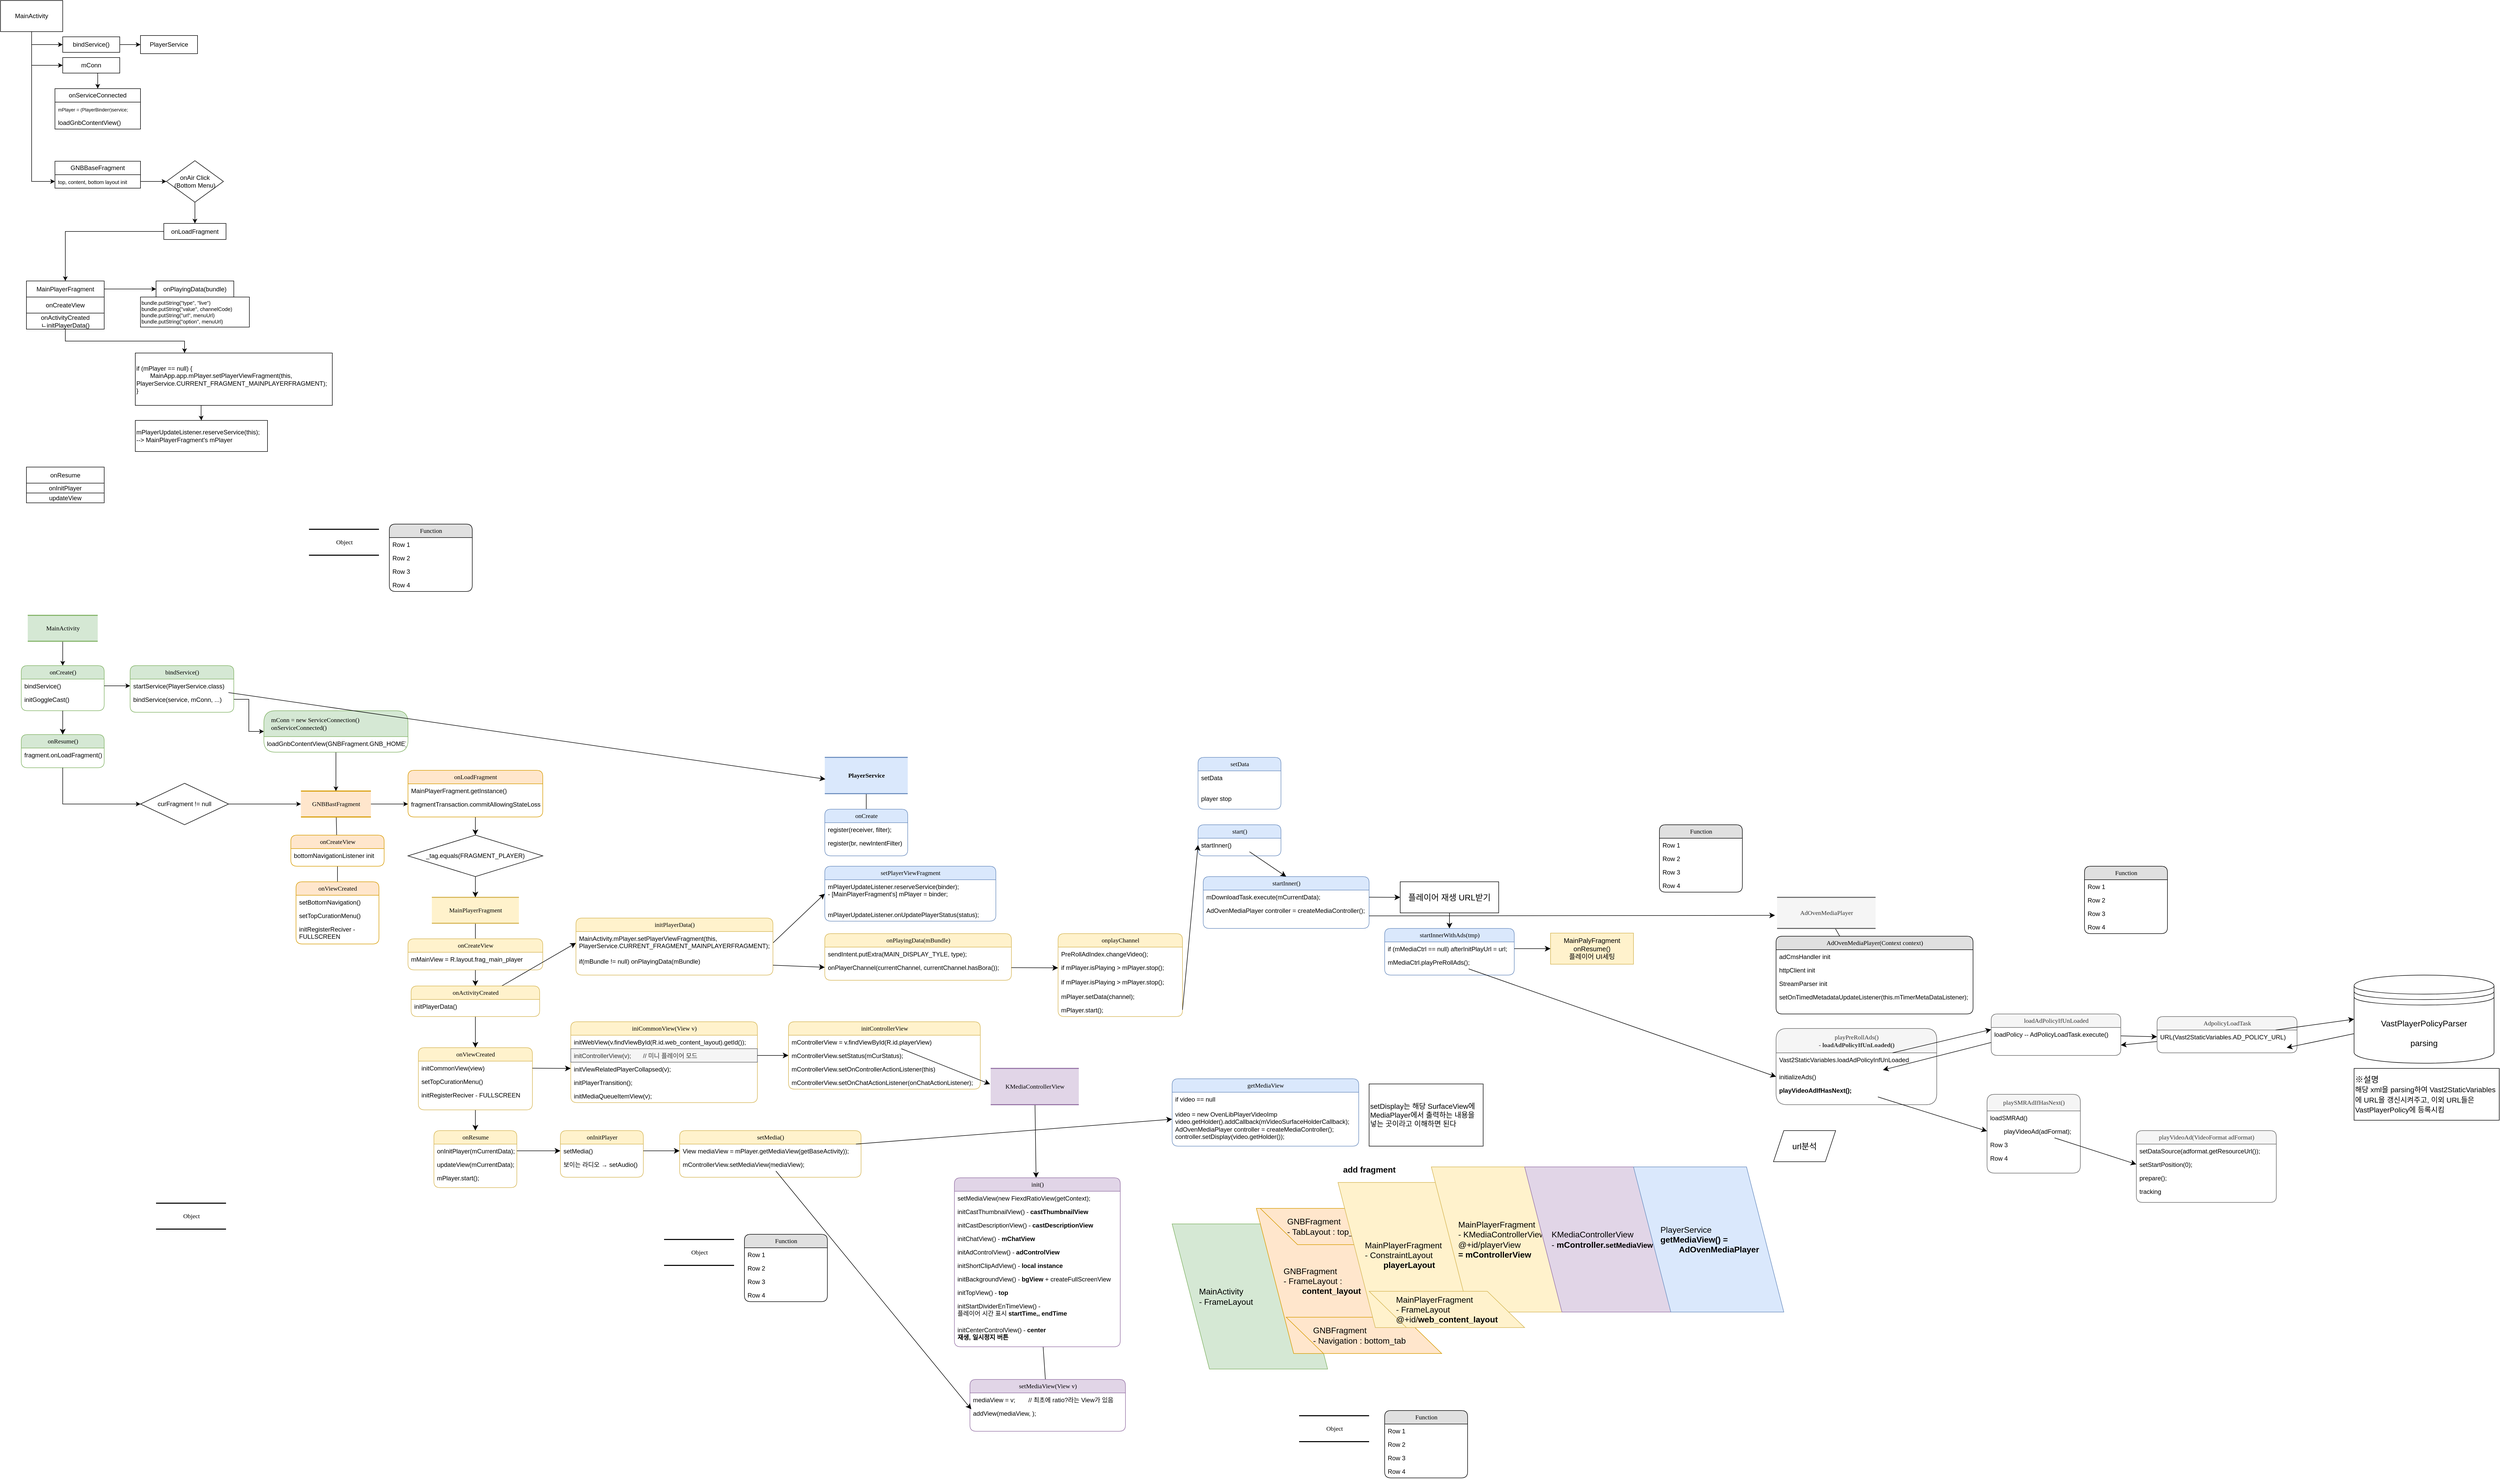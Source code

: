 <mxfile version="21.4.0" type="github">
  <diagram name="페이지-1" id="lN_Ez4DPIi1FrcsFWHEU">
    <mxGraphModel dx="1050" dy="687" grid="1" gridSize="10" guides="1" tooltips="1" connect="1" arrows="1" fold="1" page="1" pageScale="1" pageWidth="1169" pageHeight="827" math="0" shadow="0">
      <root>
        <mxCell id="0" />
        <mxCell id="1" parent="0" />
        <mxCell id="NQmtmyxozf-WUEjUSKZb-177" style="edgeStyle=none;curved=1;rounded=0;orthogonalLoop=1;jettySize=auto;html=1;fontSize=12;startSize=8;endSize=8;" parent="1" source="NQmtmyxozf-WUEjUSKZb-161" edge="1">
          <mxGeometry relative="1" as="geometry">
            <mxPoint x="2099.107" y="2792" as="targetPoint" />
          </mxGeometry>
        </mxCell>
        <mxCell id="weB42L1TjuhbosJQEpLU-3" value="" style="edgeStyle=orthogonalEdgeStyle;rounded=0;orthogonalLoop=1;jettySize=auto;html=1;exitX=0.5;exitY=1;exitDx=0;exitDy=0;entryX=0;entryY=0.5;entryDx=0;entryDy=0;" parent="1" source="weB42L1TjuhbosJQEpLU-1" target="weB42L1TjuhbosJQEpLU-2" edge="1">
          <mxGeometry relative="1" as="geometry">
            <Array as="points">
              <mxPoint x="140" y="165" />
            </Array>
          </mxGeometry>
        </mxCell>
        <mxCell id="weB42L1TjuhbosJQEpLU-8" style="edgeStyle=orthogonalEdgeStyle;rounded=0;orthogonalLoop=1;jettySize=auto;html=1;entryX=0;entryY=0.5;entryDx=0;entryDy=0;" parent="1" source="weB42L1TjuhbosJQEpLU-1" target="weB42L1TjuhbosJQEpLU-7" edge="1">
          <mxGeometry relative="1" as="geometry" />
        </mxCell>
        <mxCell id="ol7Jl4catJTsZAui1Esi-1" style="edgeStyle=orthogonalEdgeStyle;rounded=0;orthogonalLoop=1;jettySize=auto;html=1;entryX=0;entryY=0.5;entryDx=0;entryDy=0;" parent="1" source="weB42L1TjuhbosJQEpLU-1" target="ol7Jl4catJTsZAui1Esi-3" edge="1">
          <mxGeometry relative="1" as="geometry">
            <mxPoint x="140" y="440" as="targetPoint" />
          </mxGeometry>
        </mxCell>
        <mxCell id="weB42L1TjuhbosJQEpLU-1" value="MainActivity" style="rounded=0;whiteSpace=wrap;html=1;" parent="1" vertex="1">
          <mxGeometry x="80" y="80" width="120" height="60" as="geometry" />
        </mxCell>
        <mxCell id="weB42L1TjuhbosJQEpLU-6" value="" style="edgeStyle=orthogonalEdgeStyle;rounded=0;orthogonalLoop=1;jettySize=auto;html=1;" parent="1" source="weB42L1TjuhbosJQEpLU-2" target="weB42L1TjuhbosJQEpLU-5" edge="1">
          <mxGeometry relative="1" as="geometry" />
        </mxCell>
        <mxCell id="weB42L1TjuhbosJQEpLU-2" value="bindService()" style="rounded=0;whiteSpace=wrap;html=1;" parent="1" vertex="1">
          <mxGeometry x="200" y="150" width="110" height="30" as="geometry" />
        </mxCell>
        <mxCell id="weB42L1TjuhbosJQEpLU-5" value="PlayerService" style="whiteSpace=wrap;html=1;rounded=0;" parent="1" vertex="1">
          <mxGeometry x="350" y="147.5" width="110" height="35" as="geometry" />
        </mxCell>
        <mxCell id="weB42L1TjuhbosJQEpLU-7" value="mConn" style="rounded=0;whiteSpace=wrap;html=1;" parent="1" vertex="1">
          <mxGeometry x="200" y="190" width="110" height="30" as="geometry" />
        </mxCell>
        <mxCell id="weB42L1TjuhbosJQEpLU-17" value="" style="edgeStyle=orthogonalEdgeStyle;rounded=0;orthogonalLoop=1;jettySize=auto;html=1;entryX=0.5;entryY=0;entryDx=0;entryDy=0;exitX=0.5;exitY=1;exitDx=0;exitDy=0;" parent="1" source="weB42L1TjuhbosJQEpLU-7" target="weB42L1TjuhbosJQEpLU-12" edge="1">
          <mxGeometry relative="1" as="geometry">
            <mxPoint x="255" y="270" as="sourcePoint" />
          </mxGeometry>
        </mxCell>
        <mxCell id="weB42L1TjuhbosJQEpLU-12" value="onServiceConnected" style="swimlane;fontStyle=0;childLayout=stackLayout;horizontal=1;startSize=26;fillColor=none;horizontalStack=0;resizeParent=1;resizeParentMax=0;resizeLast=0;collapsible=1;marginBottom=0;whiteSpace=wrap;html=1;" parent="1" vertex="1">
          <mxGeometry x="185" y="250" width="165" height="78" as="geometry" />
        </mxCell>
        <mxCell id="weB42L1TjuhbosJQEpLU-13" value="&lt;font style=&quot;font-size: 9px;&quot;&gt;mPlayer = (PlayerBinderr)service;&lt;/font&gt;" style="text;strokeColor=none;fillColor=none;align=left;verticalAlign=top;spacingLeft=4;spacingRight=4;overflow=hidden;rotatable=0;points=[[0,0.5],[1,0.5]];portConstraint=eastwest;whiteSpace=wrap;html=1;" parent="weB42L1TjuhbosJQEpLU-12" vertex="1">
          <mxGeometry y="26" width="165" height="26" as="geometry" />
        </mxCell>
        <mxCell id="weB42L1TjuhbosJQEpLU-14" value="loadGnbContentView()" style="text;strokeColor=none;fillColor=none;align=left;verticalAlign=top;spacingLeft=4;spacingRight=4;overflow=hidden;rotatable=0;points=[[0,0.5],[1,0.5]];portConstraint=eastwest;whiteSpace=wrap;html=1;" parent="weB42L1TjuhbosJQEpLU-12" vertex="1">
          <mxGeometry y="52" width="165" height="26" as="geometry" />
        </mxCell>
        <mxCell id="ol7Jl4catJTsZAui1Esi-6" style="edgeStyle=orthogonalEdgeStyle;rounded=0;orthogonalLoop=1;jettySize=auto;html=1;entryX=0;entryY=0.5;entryDx=0;entryDy=0;exitX=1;exitY=0.5;exitDx=0;exitDy=0;" parent="1" source="ol7Jl4catJTsZAui1Esi-3" target="ol7Jl4catJTsZAui1Esi-5" edge="1">
          <mxGeometry relative="1" as="geometry" />
        </mxCell>
        <mxCell id="ol7Jl4catJTsZAui1Esi-2" value="GNBBaseFragment" style="swimlane;fontStyle=0;childLayout=stackLayout;horizontal=1;startSize=26;fillColor=none;horizontalStack=0;resizeParent=1;resizeParentMax=0;resizeLast=0;collapsible=1;marginBottom=0;whiteSpace=wrap;html=1;" parent="1" vertex="1">
          <mxGeometry x="185" y="390" width="165" height="52" as="geometry" />
        </mxCell>
        <mxCell id="ol7Jl4catJTsZAui1Esi-3" value="&lt;font size=&quot;1&quot;&gt;top, content, bottom layout init&lt;br&gt;&lt;/font&gt;" style="text;strokeColor=none;fillColor=none;align=left;verticalAlign=top;spacingLeft=4;spacingRight=4;overflow=hidden;rotatable=0;points=[[0,0.5],[1,0.5]];portConstraint=eastwest;whiteSpace=wrap;html=1;" parent="ol7Jl4catJTsZAui1Esi-2" vertex="1">
          <mxGeometry y="26" width="165" height="26" as="geometry" />
        </mxCell>
        <mxCell id="ol7Jl4catJTsZAui1Esi-8" value="" style="edgeStyle=orthogonalEdgeStyle;rounded=0;orthogonalLoop=1;jettySize=auto;html=1;" parent="1" source="ol7Jl4catJTsZAui1Esi-5" target="ol7Jl4catJTsZAui1Esi-7" edge="1">
          <mxGeometry relative="1" as="geometry" />
        </mxCell>
        <mxCell id="ol7Jl4catJTsZAui1Esi-5" value="onAir Click&lt;br&gt;(Bottom Menu)" style="rhombus;whiteSpace=wrap;html=1;" parent="1" vertex="1">
          <mxGeometry x="400" y="389" width="110" height="80" as="geometry" />
        </mxCell>
        <mxCell id="ol7Jl4catJTsZAui1Esi-20" style="edgeStyle=orthogonalEdgeStyle;rounded=0;orthogonalLoop=1;jettySize=auto;html=1;entryX=0.5;entryY=0;entryDx=0;entryDy=0;" parent="1" source="ol7Jl4catJTsZAui1Esi-7" target="ol7Jl4catJTsZAui1Esi-17" edge="1">
          <mxGeometry relative="1" as="geometry" />
        </mxCell>
        <mxCell id="ol7Jl4catJTsZAui1Esi-7" value="onLoadFragment" style="whiteSpace=wrap;html=1;" parent="1" vertex="1">
          <mxGeometry x="395" y="510" width="120" height="31" as="geometry" />
        </mxCell>
        <mxCell id="ol7Jl4catJTsZAui1Esi-11" value="onPlayingData(bundle)" style="whiteSpace=wrap;html=1;" parent="1" vertex="1">
          <mxGeometry x="380" y="621" width="150" height="31" as="geometry" />
        </mxCell>
        <mxCell id="ol7Jl4catJTsZAui1Esi-15" value="bundle.putString(&quot;type&quot;, &quot;live&quot;)&lt;br&gt;bundle.putString(&quot;value&quot;, channelCode)&lt;br&gt;bundle.putString(&quot;url&quot;, menuUrl)&lt;br&gt;bundle.putString(&quot;option&quot;, menuUrl)" style="whiteSpace=wrap;html=1;fontSize=10;align=left;" parent="1" vertex="1">
          <mxGeometry x="350" y="652" width="210" height="58" as="geometry" />
        </mxCell>
        <mxCell id="ol7Jl4catJTsZAui1Esi-18" value="" style="edgeStyle=orthogonalEdgeStyle;rounded=0;orthogonalLoop=1;jettySize=auto;html=1;entryX=0;entryY=0.5;entryDx=0;entryDy=0;" parent="1" source="ol7Jl4catJTsZAui1Esi-17" target="ol7Jl4catJTsZAui1Esi-11" edge="1">
          <mxGeometry relative="1" as="geometry" />
        </mxCell>
        <mxCell id="ol7Jl4catJTsZAui1Esi-17" value="MainPlayerFragment" style="whiteSpace=wrap;html=1;" parent="1" vertex="1">
          <mxGeometry x="130" y="621" width="150" height="31" as="geometry" />
        </mxCell>
        <mxCell id="ol7Jl4catJTsZAui1Esi-21" value="onCreateView" style="whiteSpace=wrap;html=1;" parent="1" vertex="1">
          <mxGeometry x="130" y="652" width="150" height="31" as="geometry" />
        </mxCell>
        <mxCell id="ol7Jl4catJTsZAui1Esi-24" value="" style="edgeStyle=orthogonalEdgeStyle;rounded=0;orthogonalLoop=1;jettySize=auto;html=1;entryX=0.25;entryY=0;entryDx=0;entryDy=0;exitX=0.5;exitY=1;exitDx=0;exitDy=0;" parent="1" source="ol7Jl4catJTsZAui1Esi-22" target="ol7Jl4catJTsZAui1Esi-23" edge="1">
          <mxGeometry relative="1" as="geometry" />
        </mxCell>
        <mxCell id="ol7Jl4catJTsZAui1Esi-22" value="onActivityCreated&lt;br&gt;ㄴinitPlayerData()" style="whiteSpace=wrap;html=1;" parent="1" vertex="1">
          <mxGeometry x="130" y="683" width="150" height="31" as="geometry" />
        </mxCell>
        <mxCell id="ol7Jl4catJTsZAui1Esi-26" value="" style="edgeStyle=orthogonalEdgeStyle;rounded=0;orthogonalLoop=1;jettySize=auto;html=1;exitX=0.334;exitY=0.996;exitDx=0;exitDy=0;exitPerimeter=0;" parent="1" source="ol7Jl4catJTsZAui1Esi-23" target="ol7Jl4catJTsZAui1Esi-25" edge="1">
          <mxGeometry relative="1" as="geometry" />
        </mxCell>
        <mxCell id="ol7Jl4catJTsZAui1Esi-23" value="if (mPlayer == null) {&lt;br&gt;&lt;span style=&quot;white-space: pre;&quot;&gt;&#x9;&lt;/span&gt;MainApp.app.mPlayer.setPlayerViewFragment(this, PlayerService.CURRENT_FRAGMENT_MAINPLAYERFRAGMENT);&lt;br&gt;}" style="whiteSpace=wrap;html=1;align=left;" parent="1" vertex="1">
          <mxGeometry x="340" y="760" width="380" height="101" as="geometry" />
        </mxCell>
        <mxCell id="ol7Jl4catJTsZAui1Esi-25" value="mPlayerUpdateListener.reserveService(this);&lt;br&gt;--&amp;gt; MainPlayerFragment&#39;s mPlayer&lt;br&gt;" style="whiteSpace=wrap;html=1;align=left;" parent="1" vertex="1">
          <mxGeometry x="340" y="890" width="255" height="60" as="geometry" />
        </mxCell>
        <mxCell id="ol7Jl4catJTsZAui1Esi-27" value="onResume" style="whiteSpace=wrap;html=1;" parent="1" vertex="1">
          <mxGeometry x="130" y="980" width="150" height="31" as="geometry" />
        </mxCell>
        <mxCell id="ol7Jl4catJTsZAui1Esi-28" value="onInitPlayer" style="whiteSpace=wrap;html=1;" parent="1" vertex="1">
          <mxGeometry x="130" y="1011" width="150" height="19" as="geometry" />
        </mxCell>
        <mxCell id="ol7Jl4catJTsZAui1Esi-29" value="updateView" style="whiteSpace=wrap;html=1;" parent="1" vertex="1">
          <mxGeometry x="130" y="1030" width="150" height="19" as="geometry" />
        </mxCell>
        <mxCell id="NQmtmyxozf-WUEjUSKZb-1" value="onCreate()" style="swimlane;html=1;fontStyle=0;childLayout=stackLayout;horizontal=1;startSize=26;fillColor=#d5e8d4;horizontalStack=0;resizeParent=1;resizeLast=0;collapsible=1;marginBottom=0;swimlaneFillColor=#ffffff;align=center;rounded=1;shadow=0;comic=0;labelBackgroundColor=none;strokeWidth=1;fontFamily=Verdana;fontSize=12;strokeColor=#82b366;" parent="1" vertex="1">
          <mxGeometry x="120" y="1363" width="160" height="87" as="geometry" />
        </mxCell>
        <mxCell id="NQmtmyxozf-WUEjUSKZb-2" value="bindService()" style="text;html=1;strokeColor=none;fillColor=none;spacingLeft=4;spacingRight=4;whiteSpace=wrap;overflow=hidden;rotatable=0;points=[[0,0.5],[1,0.5]];portConstraint=eastwest;" parent="NQmtmyxozf-WUEjUSKZb-1" vertex="1">
          <mxGeometry y="26" width="160" height="26" as="geometry" />
        </mxCell>
        <mxCell id="NQmtmyxozf-WUEjUSKZb-3" value="initGoggleCast()" style="text;html=1;strokeColor=none;fillColor=none;spacingLeft=4;spacingRight=4;whiteSpace=wrap;overflow=hidden;rotatable=0;points=[[0,0.5],[1,0.5]];portConstraint=eastwest;" parent="NQmtmyxozf-WUEjUSKZb-1" vertex="1">
          <mxGeometry y="52" width="160" height="26" as="geometry" />
        </mxCell>
        <mxCell id="NQmtmyxozf-WUEjUSKZb-4" value="onResume()" style="swimlane;html=1;fontStyle=0;childLayout=stackLayout;horizontal=1;startSize=26;fillColor=#d5e8d4;horizontalStack=0;resizeParent=1;resizeLast=0;collapsible=1;marginBottom=0;swimlaneFillColor=#ffffff;align=center;rounded=1;shadow=0;comic=0;labelBackgroundColor=none;strokeWidth=1;fontFamily=Verdana;fontSize=12;strokeColor=#82b366;" parent="1" vertex="1">
          <mxGeometry x="120" y="1496" width="160" height="64" as="geometry">
            <mxRectangle x="160" y="266" width="90" height="30" as="alternateBounds" />
          </mxGeometry>
        </mxCell>
        <mxCell id="NQmtmyxozf-WUEjUSKZb-5" value="fragment.onLoadFragment()" style="text;html=1;strokeColor=none;fillColor=none;spacingLeft=4;spacingRight=4;whiteSpace=wrap;overflow=hidden;rotatable=0;points=[[0,0.5],[1,0.5]];portConstraint=eastwest;" parent="NQmtmyxozf-WUEjUSKZb-4" vertex="1">
          <mxGeometry y="26" width="160" height="26" as="geometry" />
        </mxCell>
        <mxCell id="NQmtmyxozf-WUEjUSKZb-6" style="edgeStyle=orthogonalEdgeStyle;html=1;labelBackgroundColor=none;startFill=0;startSize=8;endFill=1;endSize=8;fontFamily=Verdana;fontSize=12;" parent="1" source="NQmtmyxozf-WUEjUSKZb-1" target="NQmtmyxozf-WUEjUSKZb-4" edge="1">
          <mxGeometry relative="1" as="geometry" />
        </mxCell>
        <mxCell id="NQmtmyxozf-WUEjUSKZb-7" value="Function" style="swimlane;html=1;fontStyle=0;childLayout=stackLayout;horizontal=1;startSize=26;fillColor=#e0e0e0;horizontalStack=0;resizeParent=1;resizeLast=0;collapsible=1;marginBottom=0;swimlaneFillColor=#ffffff;align=center;rounded=1;shadow=0;comic=0;labelBackgroundColor=none;strokeWidth=1;fontFamily=Verdana;fontSize=12" parent="1" vertex="1">
          <mxGeometry x="830" y="1090" width="160" height="130" as="geometry">
            <mxRectangle x="740" y="-140" width="90" height="30" as="alternateBounds" />
          </mxGeometry>
        </mxCell>
        <mxCell id="NQmtmyxozf-WUEjUSKZb-8" value="Row 1" style="text;html=1;strokeColor=none;fillColor=none;spacingLeft=4;spacingRight=4;whiteSpace=wrap;overflow=hidden;rotatable=0;points=[[0,0.5],[1,0.5]];portConstraint=eastwest;" parent="NQmtmyxozf-WUEjUSKZb-7" vertex="1">
          <mxGeometry y="26" width="160" height="26" as="geometry" />
        </mxCell>
        <mxCell id="NQmtmyxozf-WUEjUSKZb-9" value="Row 2" style="text;html=1;strokeColor=none;fillColor=none;spacingLeft=4;spacingRight=4;whiteSpace=wrap;overflow=hidden;rotatable=0;points=[[0,0.5],[1,0.5]];portConstraint=eastwest;" parent="NQmtmyxozf-WUEjUSKZb-7" vertex="1">
          <mxGeometry y="52" width="160" height="26" as="geometry" />
        </mxCell>
        <mxCell id="NQmtmyxozf-WUEjUSKZb-10" value="Row 3" style="text;html=1;strokeColor=none;fillColor=none;spacingLeft=4;spacingRight=4;whiteSpace=wrap;overflow=hidden;rotatable=0;points=[[0,0.5],[1,0.5]];portConstraint=eastwest;" parent="NQmtmyxozf-WUEjUSKZb-7" vertex="1">
          <mxGeometry y="78" width="160" height="26" as="geometry" />
        </mxCell>
        <mxCell id="NQmtmyxozf-WUEjUSKZb-11" value="Row 4" style="text;html=1;strokeColor=none;fillColor=none;spacingLeft=4;spacingRight=4;whiteSpace=wrap;overflow=hidden;rotatable=0;points=[[0,0.5],[1,0.5]];portConstraint=eastwest;" parent="NQmtmyxozf-WUEjUSKZb-7" vertex="1">
          <mxGeometry y="104" width="160" height="26" as="geometry" />
        </mxCell>
        <mxCell id="NQmtmyxozf-WUEjUSKZb-12" value="Object" style="html=1;rounded=0;shadow=0;comic=0;labelBackgroundColor=none;strokeWidth=2;fontFamily=Verdana;fontSize=12;align=center;shape=mxgraph.ios7ui.horLines;" parent="1" vertex="1">
          <mxGeometry x="675" y="1100" width="135" height="50" as="geometry" />
        </mxCell>
        <mxCell id="NQmtmyxozf-WUEjUSKZb-13" style="edgeStyle=orthogonalEdgeStyle;rounded=0;orthogonalLoop=1;jettySize=auto;html=1;entryX=0.5;entryY=0;entryDx=0;entryDy=0;" parent="1" source="NQmtmyxozf-WUEjUSKZb-14" target="NQmtmyxozf-WUEjUSKZb-1" edge="1">
          <mxGeometry relative="1" as="geometry" />
        </mxCell>
        <mxCell id="NQmtmyxozf-WUEjUSKZb-14" value="MainActivity" style="html=1;rounded=0;shadow=0;comic=0;labelBackgroundColor=none;strokeWidth=2;fontFamily=Verdana;fontSize=12;align=center;shape=mxgraph.ios7ui.horLines;fillColor=#d5e8d4;strokeColor=#82b366;" parent="1" vertex="1">
          <mxGeometry x="132.5" y="1266" width="135" height="50" as="geometry" />
        </mxCell>
        <mxCell id="NQmtmyxozf-WUEjUSKZb-15" value="" style="edgeStyle=none;curved=1;rounded=0;orthogonalLoop=1;jettySize=auto;html=1;fontSize=12;startSize=8;endSize=8;" parent="1" source="NQmtmyxozf-WUEjUSKZb-16" target="NQmtmyxozf-WUEjUSKZb-43" edge="1">
          <mxGeometry relative="1" as="geometry" />
        </mxCell>
        <mxCell id="NQmtmyxozf-WUEjUSKZb-16" value="onLoadFragment" style="swimlane;html=1;fontStyle=0;childLayout=stackLayout;horizontal=1;startSize=26;fillColor=#ffe6cc;horizontalStack=0;resizeParent=1;resizeLast=0;collapsible=1;marginBottom=0;swimlaneFillColor=#ffffff;align=center;rounded=1;shadow=0;comic=0;labelBackgroundColor=none;strokeWidth=1;fontFamily=Verdana;fontSize=12;strokeColor=#d79b00;" parent="1" vertex="1">
          <mxGeometry x="866" y="1565" width="260" height="90" as="geometry" />
        </mxCell>
        <mxCell id="NQmtmyxozf-WUEjUSKZb-17" value="MainPlayerFragment.getInstance()" style="text;html=1;strokeColor=none;fillColor=none;spacingLeft=4;spacingRight=4;whiteSpace=wrap;overflow=hidden;rotatable=0;points=[[0,0.5],[1,0.5]];portConstraint=eastwest;" parent="NQmtmyxozf-WUEjUSKZb-16" vertex="1">
          <mxGeometry y="26" width="260" height="26" as="geometry" />
        </mxCell>
        <mxCell id="NQmtmyxozf-WUEjUSKZb-18" value="fragmentTransaction.commitAllowingStateLoss()" style="text;html=1;strokeColor=none;fillColor=none;spacingLeft=4;spacingRight=4;whiteSpace=wrap;overflow=hidden;rotatable=0;points=[[0,0.5],[1,0.5]];portConstraint=eastwest;" parent="NQmtmyxozf-WUEjUSKZb-16" vertex="1">
          <mxGeometry y="52" width="260" height="26" as="geometry" />
        </mxCell>
        <mxCell id="NQmtmyxozf-WUEjUSKZb-19" value="" style="edgeStyle=orthogonalEdgeStyle;rounded=0;orthogonalLoop=1;jettySize=auto;html=1;" parent="1" source="NQmtmyxozf-WUEjUSKZb-21" target="NQmtmyxozf-WUEjUSKZb-18" edge="1">
          <mxGeometry relative="1" as="geometry" />
        </mxCell>
        <mxCell id="NQmtmyxozf-WUEjUSKZb-20" value="" style="edgeStyle=none;curved=1;rounded=0;orthogonalLoop=1;jettySize=auto;html=1;fontSize=12;startSize=8;endSize=8;" parent="1" source="NQmtmyxozf-WUEjUSKZb-21" edge="1">
          <mxGeometry relative="1" as="geometry">
            <mxPoint x="729.688" y="1742" as="targetPoint" />
          </mxGeometry>
        </mxCell>
        <mxCell id="NQmtmyxozf-WUEjUSKZb-21" value="GNBBastFragment" style="html=1;rounded=0;shadow=0;comic=0;labelBackgroundColor=none;strokeWidth=2;fontFamily=Verdana;fontSize=12;align=center;shape=mxgraph.ios7ui.horLines;fillColor=#ffe6cc;strokeColor=#d79b00;" parent="1" vertex="1">
          <mxGeometry x="659.5" y="1605" width="135" height="50" as="geometry" />
        </mxCell>
        <mxCell id="NQmtmyxozf-WUEjUSKZb-22" value="" style="edgeStyle=orthogonalEdgeStyle;rounded=0;orthogonalLoop=1;jettySize=auto;html=1;" parent="1" source="NQmtmyxozf-WUEjUSKZb-23" target="NQmtmyxozf-WUEjUSKZb-21" edge="1">
          <mxGeometry relative="1" as="geometry" />
        </mxCell>
        <mxCell id="NQmtmyxozf-WUEjUSKZb-23" value="curFragment != null" style="rhombus;whiteSpace=wrap;html=1;" parent="1" vertex="1">
          <mxGeometry x="350" y="1590" width="170" height="80" as="geometry" />
        </mxCell>
        <mxCell id="NQmtmyxozf-WUEjUSKZb-24" style="edgeStyle=orthogonalEdgeStyle;rounded=0;orthogonalLoop=1;jettySize=auto;html=1;entryX=0;entryY=0.5;entryDx=0;entryDy=0;exitX=0.5;exitY=1;exitDx=0;exitDy=0;" parent="1" source="NQmtmyxozf-WUEjUSKZb-4" target="NQmtmyxozf-WUEjUSKZb-23" edge="1">
          <mxGeometry relative="1" as="geometry" />
        </mxCell>
        <mxCell id="NQmtmyxozf-WUEjUSKZb-25" value="bindService()" style="swimlane;html=1;fontStyle=0;childLayout=stackLayout;horizontal=1;startSize=26;fillColor=#d5e8d4;horizontalStack=0;resizeParent=1;resizeLast=0;collapsible=1;marginBottom=0;swimlaneFillColor=#ffffff;align=center;rounded=1;shadow=0;comic=0;labelBackgroundColor=none;strokeWidth=1;fontFamily=Verdana;fontSize=12;strokeColor=#82b366;" parent="1" vertex="1">
          <mxGeometry x="330" y="1363" width="200" height="90" as="geometry">
            <mxRectangle x="740" y="-140" width="90" height="30" as="alternateBounds" />
          </mxGeometry>
        </mxCell>
        <mxCell id="NQmtmyxozf-WUEjUSKZb-26" value="startService(PlayerService.class)" style="text;html=1;strokeColor=none;fillColor=none;spacingLeft=4;spacingRight=4;whiteSpace=wrap;overflow=hidden;rotatable=0;points=[[0,0.5],[1,0.5]];portConstraint=eastwest;" parent="NQmtmyxozf-WUEjUSKZb-25" vertex="1">
          <mxGeometry y="26" width="200" height="26" as="geometry" />
        </mxCell>
        <mxCell id="NQmtmyxozf-WUEjUSKZb-27" value="bindService(service, mConn, ...)" style="text;html=1;strokeColor=none;fillColor=none;spacingLeft=4;spacingRight=4;whiteSpace=wrap;overflow=hidden;rotatable=0;points=[[0,0.5],[1,0.5]];portConstraint=eastwest;" parent="NQmtmyxozf-WUEjUSKZb-25" vertex="1">
          <mxGeometry y="52" width="200" height="26" as="geometry" />
        </mxCell>
        <mxCell id="NQmtmyxozf-WUEjUSKZb-28" style="edgeStyle=orthogonalEdgeStyle;rounded=0;orthogonalLoop=1;jettySize=auto;html=1;" parent="1" source="NQmtmyxozf-WUEjUSKZb-29" target="NQmtmyxozf-WUEjUSKZb-21" edge="1">
          <mxGeometry relative="1" as="geometry" />
        </mxCell>
        <mxCell id="NQmtmyxozf-WUEjUSKZb-29" value="mConn = new ServiceConnection()&lt;br&gt;onServiceConnected()" style="swimlane;html=1;fontStyle=0;childLayout=stackLayout;horizontal=1;startSize=50;fillColor=#d5e8d4;horizontalStack=0;resizeParent=1;resizeLast=0;collapsible=1;marginBottom=0;swimlaneFillColor=#ffffff;align=left;rounded=1;shadow=0;comic=0;labelBackgroundColor=none;strokeWidth=1;fontFamily=Verdana;fontSize=12;spacingLeft=12;strokeColor=#82b366;" parent="1" vertex="1">
          <mxGeometry x="588" y="1450" width="278" height="80" as="geometry">
            <mxRectangle x="740" y="-140" width="90" height="30" as="alternateBounds" />
          </mxGeometry>
        </mxCell>
        <mxCell id="NQmtmyxozf-WUEjUSKZb-30" value="loadGnbContentView(GNBFragment.GNB_HOME);" style="text;html=1;strokeColor=none;fillColor=none;spacingLeft=4;spacingRight=4;whiteSpace=wrap;overflow=hidden;rotatable=0;points=[[0,0.5],[1,0.5]];portConstraint=eastwest;" parent="NQmtmyxozf-WUEjUSKZb-29" vertex="1">
          <mxGeometry y="50" width="278" height="26" as="geometry" />
        </mxCell>
        <mxCell id="NQmtmyxozf-WUEjUSKZb-31" value="" style="edgeStyle=orthogonalEdgeStyle;rounded=0;orthogonalLoop=1;jettySize=auto;html=1;" parent="1" source="NQmtmyxozf-WUEjUSKZb-2" target="NQmtmyxozf-WUEjUSKZb-26" edge="1">
          <mxGeometry relative="1" as="geometry" />
        </mxCell>
        <mxCell id="NQmtmyxozf-WUEjUSKZb-32" style="edgeStyle=orthogonalEdgeStyle;rounded=0;orthogonalLoop=1;jettySize=auto;html=1;entryX=0;entryY=0.5;entryDx=0;entryDy=0;" parent="1" source="NQmtmyxozf-WUEjUSKZb-27" target="NQmtmyxozf-WUEjUSKZb-29" edge="1">
          <mxGeometry relative="1" as="geometry" />
        </mxCell>
        <mxCell id="NQmtmyxozf-WUEjUSKZb-33" value="" style="edgeStyle=none;curved=1;rounded=0;orthogonalLoop=1;jettySize=auto;html=1;fontSize=12;startSize=8;endSize=8;" parent="1" source="NQmtmyxozf-WUEjUSKZb-34" edge="1">
          <mxGeometry relative="1" as="geometry">
            <mxPoint x="730" y="1900" as="targetPoint" />
          </mxGeometry>
        </mxCell>
        <mxCell id="NQmtmyxozf-WUEjUSKZb-34" value="onCreateView" style="swimlane;html=1;fontStyle=0;childLayout=stackLayout;horizontal=1;startSize=26;fillColor=#ffe6cc;horizontalStack=0;resizeParent=1;resizeLast=0;collapsible=1;marginBottom=0;swimlaneFillColor=#ffffff;align=center;rounded=1;shadow=0;comic=0;labelBackgroundColor=none;strokeWidth=1;fontFamily=Verdana;fontSize=12;strokeColor=#d79b00;" parent="1" vertex="1">
          <mxGeometry x="640" y="1690" width="180" height="60" as="geometry">
            <mxRectangle x="740" y="-140" width="90" height="30" as="alternateBounds" />
          </mxGeometry>
        </mxCell>
        <mxCell id="NQmtmyxozf-WUEjUSKZb-35" value="bottomNavigationListener init" style="text;html=1;strokeColor=none;fillColor=none;spacingLeft=4;spacingRight=4;whiteSpace=wrap;overflow=hidden;rotatable=0;points=[[0,0.5],[1,0.5]];portConstraint=eastwest;" parent="NQmtmyxozf-WUEjUSKZb-34" vertex="1">
          <mxGeometry y="26" width="180" height="26" as="geometry" />
        </mxCell>
        <mxCell id="NQmtmyxozf-WUEjUSKZb-36" value="onViewCreated" style="swimlane;html=1;fontStyle=0;childLayout=stackLayout;horizontal=1;startSize=26;horizontalStack=0;resizeParent=1;resizeLast=0;collapsible=1;marginBottom=0;swimlaneFillColor=#ffffff;align=center;rounded=1;shadow=0;comic=0;labelBackgroundColor=none;strokeWidth=1;fontFamily=Verdana;fontSize=12;fillColor=#ffe6cc;strokeColor=#d79b00;" parent="1" vertex="1">
          <mxGeometry x="650" y="1780" width="160" height="120" as="geometry">
            <mxRectangle x="740" y="-140" width="90" height="30" as="alternateBounds" />
          </mxGeometry>
        </mxCell>
        <mxCell id="NQmtmyxozf-WUEjUSKZb-37" value="setBottomNavigation()" style="text;html=1;strokeColor=none;fillColor=none;spacingLeft=4;spacingRight=4;whiteSpace=wrap;overflow=hidden;rotatable=0;points=[[0,0.5],[1,0.5]];portConstraint=eastwest;" parent="NQmtmyxozf-WUEjUSKZb-36" vertex="1">
          <mxGeometry y="26" width="160" height="26" as="geometry" />
        </mxCell>
        <mxCell id="NQmtmyxozf-WUEjUSKZb-38" value="setTopCurationMenu()" style="text;html=1;strokeColor=none;fillColor=none;spacingLeft=4;spacingRight=4;whiteSpace=wrap;overflow=hidden;rotatable=0;points=[[0,0.5],[1,0.5]];portConstraint=eastwest;" parent="NQmtmyxozf-WUEjUSKZb-36" vertex="1">
          <mxGeometry y="52" width="160" height="26" as="geometry" />
        </mxCell>
        <mxCell id="NQmtmyxozf-WUEjUSKZb-39" value="initRegisterReciver - FULLSCREEN" style="text;html=1;strokeColor=none;fillColor=none;spacingLeft=4;spacingRight=4;whiteSpace=wrap;overflow=hidden;rotatable=0;points=[[0,0.5],[1,0.5]];portConstraint=eastwest;" parent="NQmtmyxozf-WUEjUSKZb-36" vertex="1">
          <mxGeometry y="78" width="160" height="42" as="geometry" />
        </mxCell>
        <mxCell id="NQmtmyxozf-WUEjUSKZb-40" value="" style="edgeStyle=none;curved=1;rounded=0;orthogonalLoop=1;jettySize=auto;html=1;fontSize=12;startSize=8;endSize=8;" parent="1" source="NQmtmyxozf-WUEjUSKZb-41" target="NQmtmyxozf-WUEjUSKZb-46" edge="1">
          <mxGeometry relative="1" as="geometry" />
        </mxCell>
        <mxCell id="NQmtmyxozf-WUEjUSKZb-41" value="MainPlayerFragment" style="html=1;rounded=0;shadow=0;comic=0;labelBackgroundColor=none;strokeWidth=2;fontFamily=Verdana;fontSize=12;align=center;shape=mxgraph.ios7ui.horLines;fillColor=#fff2cc;strokeColor=#d6b656;" parent="1" vertex="1">
          <mxGeometry x="912" y="1810" width="168" height="50" as="geometry" />
        </mxCell>
        <mxCell id="NQmtmyxozf-WUEjUSKZb-42" value="" style="edgeStyle=none;curved=1;rounded=0;orthogonalLoop=1;jettySize=auto;html=1;fontSize=12;startSize=8;endSize=8;" parent="1" source="NQmtmyxozf-WUEjUSKZb-43" target="NQmtmyxozf-WUEjUSKZb-41" edge="1">
          <mxGeometry relative="1" as="geometry" />
        </mxCell>
        <mxCell id="NQmtmyxozf-WUEjUSKZb-43" value="_tag.equals(FRAGMENT_PLAYER)" style="rhombus;whiteSpace=wrap;html=1;fontSize=12;" parent="1" vertex="1">
          <mxGeometry x="866" y="1690" width="260" height="80" as="geometry" />
        </mxCell>
        <mxCell id="NQmtmyxozf-WUEjUSKZb-44" value="" style="edgeStyle=none;curved=1;rounded=0;orthogonalLoop=1;jettySize=auto;html=1;fontSize=12;startSize=8;endSize=8;entryX=0.5;entryY=0;entryDx=0;entryDy=0;" parent="1" source="NQmtmyxozf-WUEjUSKZb-45" target="NQmtmyxozf-WUEjUSKZb-78" edge="1">
          <mxGeometry relative="1" as="geometry">
            <mxPoint x="996" y="2085" as="targetPoint" />
          </mxGeometry>
        </mxCell>
        <mxCell id="NQmtmyxozf-WUEjUSKZb-45" value="onCreateView" style="swimlane;html=1;fontStyle=0;childLayout=stackLayout;horizontal=1;startSize=26;fillColor=#fff2cc;horizontalStack=0;resizeParent=1;resizeLast=0;collapsible=1;marginBottom=0;swimlaneFillColor=#ffffff;align=center;rounded=1;shadow=0;comic=0;labelBackgroundColor=none;strokeWidth=1;fontFamily=Verdana;fontSize=12;strokeColor=#d6b656;" parent="1" vertex="1">
          <mxGeometry x="866" y="1890" width="260" height="60" as="geometry">
            <mxRectangle x="740" y="-140" width="90" height="30" as="alternateBounds" />
          </mxGeometry>
        </mxCell>
        <mxCell id="NQmtmyxozf-WUEjUSKZb-46" value="mMainView = R.layout.frag_main_player" style="text;html=1;strokeColor=none;fillColor=none;spacingLeft=4;spacingRight=4;whiteSpace=wrap;overflow=hidden;rotatable=0;points=[[0,0.5],[1,0.5]];portConstraint=eastwest;" parent="NQmtmyxozf-WUEjUSKZb-45" vertex="1">
          <mxGeometry y="26" width="260" height="26" as="geometry" />
        </mxCell>
        <mxCell id="NQmtmyxozf-WUEjUSKZb-47" value="" style="edgeStyle=none;curved=1;rounded=0;orthogonalLoop=1;jettySize=auto;html=1;fontSize=12;startSize=8;endSize=8;entryX=0.5;entryY=0;entryDx=0;entryDy=0;" parent="1" source="NQmtmyxozf-WUEjUSKZb-48" target="NQmtmyxozf-WUEjUSKZb-65" edge="1">
          <mxGeometry relative="1" as="geometry" />
        </mxCell>
        <mxCell id="NQmtmyxozf-WUEjUSKZb-48" value="onViewCreated" style="swimlane;html=1;fontStyle=0;childLayout=stackLayout;horizontal=1;startSize=26;fillColor=#fff2cc;horizontalStack=0;resizeParent=1;resizeLast=0;collapsible=1;marginBottom=0;swimlaneFillColor=#ffffff;align=center;rounded=1;shadow=0;comic=0;labelBackgroundColor=none;strokeWidth=1;fontFamily=Verdana;fontSize=12;strokeColor=#d6b656;" parent="1" vertex="1">
          <mxGeometry x="886" y="2100" width="220" height="120" as="geometry">
            <mxRectangle x="740" y="-140" width="90" height="30" as="alternateBounds" />
          </mxGeometry>
        </mxCell>
        <mxCell id="NQmtmyxozf-WUEjUSKZb-49" value="initCommonView(view)" style="text;html=1;strokeColor=none;fillColor=none;spacingLeft=4;spacingRight=4;whiteSpace=wrap;overflow=hidden;rotatable=0;points=[[0,0.5],[1,0.5]];portConstraint=eastwest;" parent="NQmtmyxozf-WUEjUSKZb-48" vertex="1">
          <mxGeometry y="26" width="220" height="26" as="geometry" />
        </mxCell>
        <mxCell id="NQmtmyxozf-WUEjUSKZb-50" value="setTopCurationMenu()" style="text;html=1;strokeColor=none;fillColor=none;spacingLeft=4;spacingRight=4;whiteSpace=wrap;overflow=hidden;rotatable=0;points=[[0,0.5],[1,0.5]];portConstraint=eastwest;" parent="NQmtmyxozf-WUEjUSKZb-48" vertex="1">
          <mxGeometry y="52" width="220" height="26" as="geometry" />
        </mxCell>
        <mxCell id="NQmtmyxozf-WUEjUSKZb-51" value="initRegisterReciver - FULLSCREEN" style="text;html=1;strokeColor=none;fillColor=none;spacingLeft=4;spacingRight=4;whiteSpace=wrap;overflow=hidden;rotatable=0;points=[[0,0.5],[1,0.5]];portConstraint=eastwest;" parent="NQmtmyxozf-WUEjUSKZb-48" vertex="1">
          <mxGeometry y="78" width="220" height="42" as="geometry" />
        </mxCell>
        <mxCell id="NQmtmyxozf-WUEjUSKZb-52" value="iniCommonView(View v)" style="swimlane;html=1;fontStyle=0;childLayout=stackLayout;horizontal=1;startSize=26;fillColor=#fff2cc;horizontalStack=0;resizeParent=1;resizeLast=0;collapsible=1;marginBottom=0;swimlaneFillColor=#ffffff;align=center;rounded=1;shadow=0;comic=0;labelBackgroundColor=none;strokeWidth=1;fontFamily=Verdana;fontSize=12;strokeColor=#d6b656;" parent="1" vertex="1">
          <mxGeometry x="1180" y="2050" width="360" height="156" as="geometry">
            <mxRectangle x="740" y="-140" width="90" height="30" as="alternateBounds" />
          </mxGeometry>
        </mxCell>
        <mxCell id="NQmtmyxozf-WUEjUSKZb-53" value="initWebView(v.findViewById(R.id.web_content_layout).getId());" style="text;html=1;strokeColor=none;fillColor=none;spacingLeft=4;spacingRight=4;whiteSpace=wrap;overflow=hidden;rotatable=0;points=[[0,0.5],[1,0.5]];portConstraint=eastwest;" parent="NQmtmyxozf-WUEjUSKZb-52" vertex="1">
          <mxGeometry y="26" width="360" height="26" as="geometry" />
        </mxCell>
        <mxCell id="NQmtmyxozf-WUEjUSKZb-54" value="initControllerView(v);&lt;span style=&quot;white-space: pre;&quot;&gt;&#x9;&lt;/span&gt;// 미니 플레이어 모드" style="text;html=1;strokeColor=#666666;fillColor=#f5f5f5;spacingLeft=4;spacingRight=4;whiteSpace=wrap;overflow=hidden;rotatable=0;points=[[0,0.5],[1,0.5]];portConstraint=eastwest;fontColor=#333333;" parent="NQmtmyxozf-WUEjUSKZb-52" vertex="1">
          <mxGeometry y="52" width="360" height="26" as="geometry" />
        </mxCell>
        <mxCell id="NQmtmyxozf-WUEjUSKZb-55" value="initViewRelatedPlayerCollapsed(v);" style="text;html=1;strokeColor=none;fillColor=none;spacingLeft=4;spacingRight=4;whiteSpace=wrap;overflow=hidden;rotatable=0;points=[[0,0.5],[1,0.5]];portConstraint=eastwest;" parent="NQmtmyxozf-WUEjUSKZb-52" vertex="1">
          <mxGeometry y="78" width="360" height="26" as="geometry" />
        </mxCell>
        <mxCell id="NQmtmyxozf-WUEjUSKZb-56" value="initPlayerTransition();" style="text;html=1;strokeColor=none;fillColor=none;spacingLeft=4;spacingRight=4;whiteSpace=wrap;overflow=hidden;rotatable=0;points=[[0,0.5],[1,0.5]];portConstraint=eastwest;" parent="NQmtmyxozf-WUEjUSKZb-52" vertex="1">
          <mxGeometry y="104" width="360" height="26" as="geometry" />
        </mxCell>
        <mxCell id="NQmtmyxozf-WUEjUSKZb-57" value="initMediaQueueItemView(v);" style="text;html=1;strokeColor=none;fillColor=none;spacingLeft=4;spacingRight=4;whiteSpace=wrap;overflow=hidden;rotatable=0;points=[[0,0.5],[1,0.5]];portConstraint=eastwest;" parent="NQmtmyxozf-WUEjUSKZb-52" vertex="1">
          <mxGeometry y="130" width="360" height="26" as="geometry" />
        </mxCell>
        <mxCell id="NQmtmyxozf-WUEjUSKZb-58" value="" style="edgeStyle=none;curved=1;rounded=0;orthogonalLoop=1;jettySize=auto;html=1;fontSize=12;startSize=8;endSize=8;" parent="1" source="NQmtmyxozf-WUEjUSKZb-49" target="NQmtmyxozf-WUEjUSKZb-55" edge="1">
          <mxGeometry relative="1" as="geometry" />
        </mxCell>
        <mxCell id="NQmtmyxozf-WUEjUSKZb-59" value="initControllerView" style="swimlane;html=1;fontStyle=0;childLayout=stackLayout;horizontal=1;startSize=26;fillColor=#fff2cc;horizontalStack=0;resizeParent=1;resizeLast=0;collapsible=1;marginBottom=0;swimlaneFillColor=#ffffff;align=center;rounded=1;shadow=0;comic=0;labelBackgroundColor=none;strokeWidth=1;fontFamily=Verdana;fontSize=12;strokeColor=#d6b656;" parent="1" vertex="1">
          <mxGeometry x="1600" y="2050" width="370" height="130" as="geometry">
            <mxRectangle x="740" y="-140" width="90" height="30" as="alternateBounds" />
          </mxGeometry>
        </mxCell>
        <mxCell id="NQmtmyxozf-WUEjUSKZb-60" value="mControllerView = v.findViewById(R.id.playerView)" style="text;html=1;strokeColor=none;fillColor=none;spacingLeft=4;spacingRight=4;whiteSpace=wrap;overflow=hidden;rotatable=0;points=[[0,0.5],[1,0.5]];portConstraint=eastwest;" parent="NQmtmyxozf-WUEjUSKZb-59" vertex="1">
          <mxGeometry y="26" width="370" height="26" as="geometry" />
        </mxCell>
        <mxCell id="NQmtmyxozf-WUEjUSKZb-61" value="mControllerView.setStatus(mCurStatus);" style="text;html=1;strokeColor=none;fillColor=none;spacingLeft=4;spacingRight=4;whiteSpace=wrap;overflow=hidden;rotatable=0;points=[[0,0.5],[1,0.5]];portConstraint=eastwest;" parent="NQmtmyxozf-WUEjUSKZb-59" vertex="1">
          <mxGeometry y="52" width="370" height="26" as="geometry" />
        </mxCell>
        <mxCell id="NQmtmyxozf-WUEjUSKZb-62" value="mControllerView.setOnControllerActionListener(this)" style="text;html=1;strokeColor=none;fillColor=none;spacingLeft=4;spacingRight=4;whiteSpace=wrap;overflow=hidden;rotatable=0;points=[[0,0.5],[1,0.5]];portConstraint=eastwest;" parent="NQmtmyxozf-WUEjUSKZb-59" vertex="1">
          <mxGeometry y="78" width="370" height="26" as="geometry" />
        </mxCell>
        <mxCell id="NQmtmyxozf-WUEjUSKZb-63" value="mControllerView.setOnChatActionListener(onChatActionListener);" style="text;html=1;strokeColor=none;fillColor=none;spacingLeft=4;spacingRight=4;whiteSpace=wrap;overflow=hidden;rotatable=0;points=[[0,0.5],[1,0.5]];portConstraint=eastwest;" parent="NQmtmyxozf-WUEjUSKZb-59" vertex="1">
          <mxGeometry y="104" width="370" height="26" as="geometry" />
        </mxCell>
        <mxCell id="NQmtmyxozf-WUEjUSKZb-64" style="edgeStyle=none;curved=1;rounded=0;orthogonalLoop=1;jettySize=auto;html=1;entryX=0;entryY=0.5;entryDx=0;entryDy=0;fontSize=12;startSize=8;endSize=8;" parent="1" source="NQmtmyxozf-WUEjUSKZb-54" target="NQmtmyxozf-WUEjUSKZb-61" edge="1">
          <mxGeometry relative="1" as="geometry" />
        </mxCell>
        <mxCell id="NQmtmyxozf-WUEjUSKZb-65" value="onResume" style="swimlane;html=1;fontStyle=0;childLayout=stackLayout;horizontal=1;startSize=26;fillColor=#fff2cc;horizontalStack=0;resizeParent=1;resizeLast=0;collapsible=1;marginBottom=0;swimlaneFillColor=#ffffff;align=center;rounded=1;shadow=0;comic=0;labelBackgroundColor=none;strokeWidth=1;fontFamily=Verdana;fontSize=12;strokeColor=#d6b656;" parent="1" vertex="1">
          <mxGeometry x="916" y="2260" width="160" height="110" as="geometry">
            <mxRectangle x="740" y="-140" width="90" height="30" as="alternateBounds" />
          </mxGeometry>
        </mxCell>
        <mxCell id="NQmtmyxozf-WUEjUSKZb-66" value="onInitPlayer(mCurrentData);" style="text;html=1;strokeColor=none;fillColor=none;spacingLeft=4;spacingRight=4;whiteSpace=wrap;overflow=hidden;rotatable=0;points=[[0,0.5],[1,0.5]];portConstraint=eastwest;" parent="NQmtmyxozf-WUEjUSKZb-65" vertex="1">
          <mxGeometry y="26" width="160" height="26" as="geometry" />
        </mxCell>
        <mxCell id="NQmtmyxozf-WUEjUSKZb-67" value="updateView(mCurrentData);" style="text;html=1;strokeColor=none;fillColor=none;spacingLeft=4;spacingRight=4;whiteSpace=wrap;overflow=hidden;rotatable=0;points=[[0,0.5],[1,0.5]];portConstraint=eastwest;" parent="NQmtmyxozf-WUEjUSKZb-65" vertex="1">
          <mxGeometry y="52" width="160" height="26" as="geometry" />
        </mxCell>
        <mxCell id="NQmtmyxozf-WUEjUSKZb-68" value="mPlayer.start();" style="text;html=1;strokeColor=none;fillColor=none;spacingLeft=4;spacingRight=4;whiteSpace=wrap;overflow=hidden;rotatable=0;points=[[0,0.5],[1,0.5]];portConstraint=eastwest;" parent="NQmtmyxozf-WUEjUSKZb-65" vertex="1">
          <mxGeometry y="78" width="160" height="26" as="geometry" />
        </mxCell>
        <mxCell id="NQmtmyxozf-WUEjUSKZb-69" value="Object" style="html=1;rounded=0;shadow=0;comic=0;labelBackgroundColor=none;strokeWidth=2;fontFamily=Verdana;fontSize=12;align=center;shape=mxgraph.ios7ui.horLines;" parent="1" vertex="1">
          <mxGeometry x="380" y="2400" width="135" height="50" as="geometry" />
        </mxCell>
        <mxCell id="NQmtmyxozf-WUEjUSKZb-70" value="Function" style="swimlane;html=1;fontStyle=0;childLayout=stackLayout;horizontal=1;startSize=26;fillColor=#e0e0e0;horizontalStack=0;resizeParent=1;resizeLast=0;collapsible=1;marginBottom=0;swimlaneFillColor=#ffffff;align=center;rounded=1;shadow=0;comic=0;labelBackgroundColor=none;strokeWidth=1;fontFamily=Verdana;fontSize=12" parent="1" vertex="1">
          <mxGeometry x="1515" y="2460" width="160" height="130" as="geometry">
            <mxRectangle x="740" y="-140" width="90" height="30" as="alternateBounds" />
          </mxGeometry>
        </mxCell>
        <mxCell id="NQmtmyxozf-WUEjUSKZb-71" value="Row 1" style="text;html=1;strokeColor=none;fillColor=none;spacingLeft=4;spacingRight=4;whiteSpace=wrap;overflow=hidden;rotatable=0;points=[[0,0.5],[1,0.5]];portConstraint=eastwest;" parent="NQmtmyxozf-WUEjUSKZb-70" vertex="1">
          <mxGeometry y="26" width="160" height="26" as="geometry" />
        </mxCell>
        <mxCell id="NQmtmyxozf-WUEjUSKZb-72" value="Row 2" style="text;html=1;strokeColor=none;fillColor=none;spacingLeft=4;spacingRight=4;whiteSpace=wrap;overflow=hidden;rotatable=0;points=[[0,0.5],[1,0.5]];portConstraint=eastwest;" parent="NQmtmyxozf-WUEjUSKZb-70" vertex="1">
          <mxGeometry y="52" width="160" height="26" as="geometry" />
        </mxCell>
        <mxCell id="NQmtmyxozf-WUEjUSKZb-73" value="Row 3" style="text;html=1;strokeColor=none;fillColor=none;spacingLeft=4;spacingRight=4;whiteSpace=wrap;overflow=hidden;rotatable=0;points=[[0,0.5],[1,0.5]];portConstraint=eastwest;" parent="NQmtmyxozf-WUEjUSKZb-70" vertex="1">
          <mxGeometry y="78" width="160" height="26" as="geometry" />
        </mxCell>
        <mxCell id="NQmtmyxozf-WUEjUSKZb-74" value="Row 4" style="text;html=1;strokeColor=none;fillColor=none;spacingLeft=4;spacingRight=4;whiteSpace=wrap;overflow=hidden;rotatable=0;points=[[0,0.5],[1,0.5]];portConstraint=eastwest;" parent="NQmtmyxozf-WUEjUSKZb-70" vertex="1">
          <mxGeometry y="104" width="160" height="26" as="geometry" />
        </mxCell>
        <mxCell id="NQmtmyxozf-WUEjUSKZb-75" value="Object" style="html=1;rounded=0;shadow=0;comic=0;labelBackgroundColor=none;strokeWidth=2;fontFamily=Verdana;fontSize=12;align=center;shape=mxgraph.ios7ui.horLines;" parent="1" vertex="1">
          <mxGeometry x="1360" y="2470" width="135" height="50" as="geometry" />
        </mxCell>
        <mxCell id="NQmtmyxozf-WUEjUSKZb-76" value="" style="edgeStyle=none;curved=1;rounded=0;orthogonalLoop=1;jettySize=auto;html=1;fontSize=12;startSize=8;endSize=8;entryX=0.5;entryY=0;entryDx=0;entryDy=0;" parent="1" source="NQmtmyxozf-WUEjUSKZb-78" target="NQmtmyxozf-WUEjUSKZb-48" edge="1">
          <mxGeometry relative="1" as="geometry">
            <mxPoint x="996" y="2140" as="targetPoint" />
          </mxGeometry>
        </mxCell>
        <mxCell id="NQmtmyxozf-WUEjUSKZb-77" style="edgeStyle=none;curved=1;rounded=0;orthogonalLoop=1;jettySize=auto;html=1;entryX=0;entryY=0.5;entryDx=0;entryDy=0;fontSize=12;startSize=8;endSize=8;" parent="1" source="NQmtmyxozf-WUEjUSKZb-78" target="NQmtmyxozf-WUEjUSKZb-82" edge="1">
          <mxGeometry relative="1" as="geometry" />
        </mxCell>
        <mxCell id="NQmtmyxozf-WUEjUSKZb-78" value="onActivityCreated" style="swimlane;html=1;fontStyle=0;childLayout=stackLayout;horizontal=1;startSize=26;fillColor=#fff2cc;horizontalStack=0;resizeParent=1;resizeLast=0;collapsible=1;marginBottom=0;swimlaneFillColor=#ffffff;align=center;rounded=1;shadow=0;comic=0;labelBackgroundColor=none;strokeWidth=1;fontFamily=Verdana;fontSize=12;strokeColor=#d6b656;" parent="1" vertex="1">
          <mxGeometry x="872" y="1981" width="248" height="59" as="geometry">
            <mxRectangle x="740" y="-140" width="90" height="30" as="alternateBounds" />
          </mxGeometry>
        </mxCell>
        <mxCell id="NQmtmyxozf-WUEjUSKZb-79" value="initPlayerData()" style="text;html=1;strokeColor=none;fillColor=none;spacingLeft=4;spacingRight=4;whiteSpace=wrap;overflow=hidden;rotatable=0;points=[[0,0.5],[1,0.5]];portConstraint=eastwest;" parent="NQmtmyxozf-WUEjUSKZb-78" vertex="1">
          <mxGeometry y="26" width="248" height="26" as="geometry" />
        </mxCell>
        <mxCell id="NQmtmyxozf-WUEjUSKZb-80" style="edgeStyle=none;curved=1;rounded=0;orthogonalLoop=1;jettySize=auto;html=1;entryX=0;entryY=0.5;entryDx=0;entryDy=0;fontSize=12;startSize=8;endSize=8;exitX=1;exitY=0.5;exitDx=0;exitDy=0;" parent="1" source="NQmtmyxozf-WUEjUSKZb-82" target="NQmtmyxozf-WUEjUSKZb-91" edge="1">
          <mxGeometry relative="1" as="geometry" />
        </mxCell>
        <mxCell id="NQmtmyxozf-WUEjUSKZb-81" value="initPlayerData()" style="swimlane;html=1;fontStyle=0;childLayout=stackLayout;horizontal=1;startSize=26;fillColor=#fff2cc;horizontalStack=0;resizeParent=1;resizeLast=0;collapsible=1;marginBottom=0;swimlaneFillColor=#ffffff;align=center;rounded=1;shadow=0;comic=0;labelBackgroundColor=none;strokeWidth=1;fontFamily=Verdana;fontSize=12;strokeColor=#d6b656;" parent="1" vertex="1">
          <mxGeometry x="1190" y="1850" width="380" height="110" as="geometry">
            <mxRectangle x="740" y="-140" width="90" height="30" as="alternateBounds" />
          </mxGeometry>
        </mxCell>
        <mxCell id="NQmtmyxozf-WUEjUSKZb-82" value="MainActivity.mPlayer.setPlayerViewFragment(this, PlayerService.CURRENT_FRAGMENT_MAINPLAYERFRAGMENT);" style="text;html=1;strokeColor=none;fillColor=none;spacingLeft=4;spacingRight=4;whiteSpace=wrap;overflow=hidden;rotatable=0;points=[[0,0.5],[1,0.5]];portConstraint=eastwest;" parent="NQmtmyxozf-WUEjUSKZb-81" vertex="1">
          <mxGeometry y="26" width="380" height="44" as="geometry" />
        </mxCell>
        <mxCell id="NQmtmyxozf-WUEjUSKZb-83" value="if(mBundle != null) onPlayingData(mBundle)" style="text;html=1;strokeColor=none;fillColor=none;spacingLeft=4;spacingRight=4;whiteSpace=wrap;overflow=hidden;rotatable=0;points=[[0,0.5],[1,0.5]];portConstraint=eastwest;" parent="NQmtmyxozf-WUEjUSKZb-81" vertex="1">
          <mxGeometry y="70" width="380" height="26" as="geometry" />
        </mxCell>
        <mxCell id="NQmtmyxozf-WUEjUSKZb-84" value="" style="edgeStyle=none;curved=1;rounded=0;orthogonalLoop=1;jettySize=auto;html=1;fontSize=12;startSize=8;endSize=8;" parent="1" source="NQmtmyxozf-WUEjUSKZb-85" target="NQmtmyxozf-WUEjUSKZb-89" edge="1">
          <mxGeometry relative="1" as="geometry" />
        </mxCell>
        <mxCell id="NQmtmyxozf-WUEjUSKZb-85" value="PlayerService" style="html=1;rounded=0;shadow=0;comic=0;labelBackgroundColor=none;strokeWidth=2;fontFamily=Verdana;fontSize=12;align=center;shape=mxgraph.ios7ui.horLines;fillColor=#dae8fc;strokeColor=#6c8ebf;fontStyle=1" parent="1" vertex="1">
          <mxGeometry x="1670" y="1540" width="160" height="70" as="geometry" />
        </mxCell>
        <mxCell id="NQmtmyxozf-WUEjUSKZb-86" style="edgeStyle=none;curved=1;rounded=0;orthogonalLoop=1;jettySize=auto;html=1;entryX=0.007;entryY=0.6;entryDx=0;entryDy=0;entryPerimeter=0;fontSize=12;startSize=8;endSize=8;" parent="1" source="NQmtmyxozf-WUEjUSKZb-26" target="NQmtmyxozf-WUEjUSKZb-85" edge="1">
          <mxGeometry relative="1" as="geometry" />
        </mxCell>
        <mxCell id="NQmtmyxozf-WUEjUSKZb-87" value="onCreate" style="swimlane;html=1;fontStyle=0;childLayout=stackLayout;horizontal=1;startSize=26;fillColor=#dae8fc;horizontalStack=0;resizeParent=1;resizeLast=0;collapsible=1;marginBottom=0;swimlaneFillColor=#ffffff;align=center;rounded=1;shadow=0;comic=0;labelBackgroundColor=none;strokeWidth=1;fontFamily=Verdana;fontSize=12;strokeColor=#6c8ebf;" parent="1" vertex="1">
          <mxGeometry x="1670" y="1640" width="160" height="90" as="geometry">
            <mxRectangle x="740" y="-140" width="90" height="30" as="alternateBounds" />
          </mxGeometry>
        </mxCell>
        <mxCell id="NQmtmyxozf-WUEjUSKZb-88" value="register(receiver, filter);" style="text;html=1;strokeColor=none;fillColor=none;spacingLeft=4;spacingRight=4;whiteSpace=wrap;overflow=hidden;rotatable=0;points=[[0,0.5],[1,0.5]];portConstraint=eastwest;" parent="NQmtmyxozf-WUEjUSKZb-87" vertex="1">
          <mxGeometry y="26" width="160" height="26" as="geometry" />
        </mxCell>
        <mxCell id="NQmtmyxozf-WUEjUSKZb-89" value="register(br, newIntentFilter)" style="text;html=1;strokeColor=none;fillColor=none;spacingLeft=4;spacingRight=4;whiteSpace=wrap;overflow=hidden;rotatable=0;points=[[0,0.5],[1,0.5]];portConstraint=eastwest;" parent="NQmtmyxozf-WUEjUSKZb-87" vertex="1">
          <mxGeometry y="52" width="160" height="26" as="geometry" />
        </mxCell>
        <mxCell id="NQmtmyxozf-WUEjUSKZb-90" value="setPlayerViewFragment" style="swimlane;html=1;fontStyle=0;childLayout=stackLayout;horizontal=1;startSize=26;fillColor=#dae8fc;horizontalStack=0;resizeParent=1;resizeLast=0;collapsible=1;marginBottom=0;swimlaneFillColor=#ffffff;align=center;rounded=1;shadow=0;comic=0;labelBackgroundColor=none;strokeWidth=1;fontFamily=Verdana;fontSize=12;strokeColor=#6c8ebf;" parent="1" vertex="1">
          <mxGeometry x="1670" y="1750" width="330" height="106" as="geometry">
            <mxRectangle x="740" y="-140" width="90" height="30" as="alternateBounds" />
          </mxGeometry>
        </mxCell>
        <mxCell id="NQmtmyxozf-WUEjUSKZb-91" value="mPlayerUpdateListener.reserveService(binder);&lt;br&gt;- [MainPlayerFragment&#39;s] mPlayer = binder;" style="text;html=1;strokeColor=none;fillColor=none;spacingLeft=4;spacingRight=4;whiteSpace=wrap;overflow=hidden;rotatable=0;points=[[0,0.5],[1,0.5]];portConstraint=eastwest;" parent="NQmtmyxozf-WUEjUSKZb-90" vertex="1">
          <mxGeometry y="26" width="330" height="54" as="geometry" />
        </mxCell>
        <mxCell id="NQmtmyxozf-WUEjUSKZb-92" value="mPlayerUpdateListener.onUpdatePlayerStatus(status);" style="text;html=1;strokeColor=none;fillColor=none;spacingLeft=4;spacingRight=4;whiteSpace=wrap;overflow=hidden;rotatable=0;points=[[0,0.5],[1,0.5]];portConstraint=eastwest;" parent="NQmtmyxozf-WUEjUSKZb-90" vertex="1">
          <mxGeometry y="80" width="330" height="26" as="geometry" />
        </mxCell>
        <mxCell id="NQmtmyxozf-WUEjUSKZb-93" value="onPlayingData(mBundle)" style="swimlane;html=1;fontStyle=0;childLayout=stackLayout;horizontal=1;startSize=26;fillColor=#fff2cc;horizontalStack=0;resizeParent=1;resizeLast=0;collapsible=1;marginBottom=0;swimlaneFillColor=#ffffff;align=center;rounded=1;shadow=0;comic=0;labelBackgroundColor=none;strokeWidth=1;fontFamily=Verdana;fontSize=12;strokeColor=#d6b656;" parent="1" vertex="1">
          <mxGeometry x="1670" y="1880" width="360" height="90" as="geometry">
            <mxRectangle x="740" y="-140" width="90" height="30" as="alternateBounds" />
          </mxGeometry>
        </mxCell>
        <mxCell id="NQmtmyxozf-WUEjUSKZb-94" value="sendIntent.putExtra(MAIN_DISPLAY_TYLE, type);" style="text;html=1;strokeColor=none;fillColor=none;spacingLeft=4;spacingRight=4;whiteSpace=wrap;overflow=hidden;rotatable=0;points=[[0,0.5],[1,0.5]];portConstraint=eastwest;" parent="NQmtmyxozf-WUEjUSKZb-93" vertex="1">
          <mxGeometry y="26" width="360" height="26" as="geometry" />
        </mxCell>
        <mxCell id="NQmtmyxozf-WUEjUSKZb-95" value="onPlayerChannel(currentChannel, currentChannel.hasBora());" style="text;html=1;strokeColor=none;fillColor=none;spacingLeft=4;spacingRight=4;whiteSpace=wrap;overflow=hidden;rotatable=0;points=[[0,0.5],[1,0.5]];portConstraint=eastwest;" parent="NQmtmyxozf-WUEjUSKZb-93" vertex="1">
          <mxGeometry y="52" width="360" height="26" as="geometry" />
        </mxCell>
        <mxCell id="NQmtmyxozf-WUEjUSKZb-96" style="edgeStyle=none;curved=1;rounded=0;orthogonalLoop=1;jettySize=auto;html=1;entryX=0;entryY=0.5;entryDx=0;entryDy=0;fontSize=12;startSize=8;endSize=8;" parent="1" source="NQmtmyxozf-WUEjUSKZb-83" target="NQmtmyxozf-WUEjUSKZb-95" edge="1">
          <mxGeometry relative="1" as="geometry" />
        </mxCell>
        <mxCell id="NQmtmyxozf-WUEjUSKZb-97" value="onplayChannel" style="swimlane;html=1;fontStyle=0;childLayout=stackLayout;horizontal=1;startSize=26;fillColor=#fff2cc;horizontalStack=0;resizeParent=1;resizeLast=0;collapsible=1;marginBottom=0;swimlaneFillColor=#ffffff;align=center;rounded=1;shadow=0;comic=0;labelBackgroundColor=none;strokeWidth=1;fontFamily=Verdana;fontSize=12;strokeColor=#d6b656;" parent="1" vertex="1">
          <mxGeometry x="2120" y="1880" width="240" height="160" as="geometry">
            <mxRectangle x="740" y="-140" width="90" height="30" as="alternateBounds" />
          </mxGeometry>
        </mxCell>
        <mxCell id="NQmtmyxozf-WUEjUSKZb-98" value="PreRollAdIndex.changeVideo();" style="text;html=1;strokeColor=none;fillColor=none;spacingLeft=4;spacingRight=4;whiteSpace=wrap;overflow=hidden;rotatable=0;points=[[0,0.5],[1,0.5]];portConstraint=eastwest;" parent="NQmtmyxozf-WUEjUSKZb-97" vertex="1">
          <mxGeometry y="26" width="240" height="26" as="geometry" />
        </mxCell>
        <mxCell id="NQmtmyxozf-WUEjUSKZb-99" value="if mPlayer.isPlaying &amp;gt; mPlayer.stop();" style="text;html=1;strokeColor=none;fillColor=none;spacingLeft=4;spacingRight=4;whiteSpace=wrap;overflow=hidden;rotatable=0;points=[[0,0.5],[1,0.5]];portConstraint=eastwest;" parent="NQmtmyxozf-WUEjUSKZb-97" vertex="1">
          <mxGeometry y="52" width="240" height="28" as="geometry" />
        </mxCell>
        <mxCell id="NQmtmyxozf-WUEjUSKZb-100" value="if mPlayer.isPlaying &amp;gt; mPlayer.stop();" style="text;html=1;strokeColor=none;fillColor=none;spacingLeft=4;spacingRight=4;whiteSpace=wrap;overflow=hidden;rotatable=0;points=[[0,0.5],[1,0.5]];portConstraint=eastwest;" parent="NQmtmyxozf-WUEjUSKZb-97" vertex="1">
          <mxGeometry y="80" width="240" height="28" as="geometry" />
        </mxCell>
        <mxCell id="NQmtmyxozf-WUEjUSKZb-101" value="mPlayer.setData(channel);" style="text;html=1;strokeColor=none;fillColor=none;spacingLeft=4;spacingRight=4;whiteSpace=wrap;overflow=hidden;rotatable=0;points=[[0,0.5],[1,0.5]];portConstraint=eastwest;" parent="NQmtmyxozf-WUEjUSKZb-97" vertex="1">
          <mxGeometry y="108" width="240" height="26" as="geometry" />
        </mxCell>
        <mxCell id="NQmtmyxozf-WUEjUSKZb-102" value="mPlayer.start();" style="text;html=1;strokeColor=none;fillColor=none;spacingLeft=4;spacingRight=4;whiteSpace=wrap;overflow=hidden;rotatable=0;points=[[0,0.5],[1,0.5]];portConstraint=eastwest;" parent="NQmtmyxozf-WUEjUSKZb-97" vertex="1">
          <mxGeometry y="134" width="240" height="26" as="geometry" />
        </mxCell>
        <mxCell id="NQmtmyxozf-WUEjUSKZb-103" style="edgeStyle=none;curved=1;rounded=0;orthogonalLoop=1;jettySize=auto;html=1;entryX=0;entryY=0.5;entryDx=0;entryDy=0;fontSize=12;startSize=8;endSize=8;" parent="1" source="NQmtmyxozf-WUEjUSKZb-95" target="NQmtmyxozf-WUEjUSKZb-99" edge="1">
          <mxGeometry relative="1" as="geometry" />
        </mxCell>
        <mxCell id="NQmtmyxozf-WUEjUSKZb-104" value="setData" style="swimlane;html=1;fontStyle=0;childLayout=stackLayout;horizontal=1;startSize=26;fillColor=#dae8fc;horizontalStack=0;resizeParent=1;resizeLast=0;collapsible=1;marginBottom=0;swimlaneFillColor=#ffffff;align=center;rounded=1;shadow=0;comic=0;labelBackgroundColor=none;strokeWidth=1;fontFamily=Verdana;fontSize=12;strokeColor=#6c8ebf;" parent="1" vertex="1">
          <mxGeometry x="2390" y="1540" width="160" height="100" as="geometry">
            <mxRectangle x="740" y="-140" width="90" height="30" as="alternateBounds" />
          </mxGeometry>
        </mxCell>
        <mxCell id="NQmtmyxozf-WUEjUSKZb-105" value="setData" style="text;html=1;strokeColor=none;fillColor=none;spacingLeft=4;spacingRight=4;whiteSpace=wrap;overflow=hidden;rotatable=0;points=[[0,0.5],[1,0.5]];portConstraint=eastwest;" parent="NQmtmyxozf-WUEjUSKZb-104" vertex="1">
          <mxGeometry y="26" width="160" height="26" as="geometry" />
        </mxCell>
        <mxCell id="NQmtmyxozf-WUEjUSKZb-106" value="&lt;br&gt;player stop" style="text;html=1;strokeColor=none;fillColor=none;spacingLeft=4;spacingRight=4;whiteSpace=wrap;overflow=hidden;rotatable=0;points=[[0,0.5],[1,0.5]];portConstraint=eastwest;" parent="NQmtmyxozf-WUEjUSKZb-104" vertex="1">
          <mxGeometry y="52" width="160" height="38" as="geometry" />
        </mxCell>
        <mxCell id="NQmtmyxozf-WUEjUSKZb-107" value="Function" style="swimlane;html=1;fontStyle=0;childLayout=stackLayout;horizontal=1;startSize=26;fillColor=#e0e0e0;horizontalStack=0;resizeParent=1;resizeLast=0;collapsible=1;marginBottom=0;swimlaneFillColor=#ffffff;align=center;rounded=1;shadow=0;comic=0;labelBackgroundColor=none;strokeWidth=1;fontFamily=Verdana;fontSize=12" parent="1" vertex="1">
          <mxGeometry x="2750" y="2800" width="160" height="130" as="geometry">
            <mxRectangle x="740" y="-140" width="90" height="30" as="alternateBounds" />
          </mxGeometry>
        </mxCell>
        <mxCell id="NQmtmyxozf-WUEjUSKZb-108" value="Row 1" style="text;html=1;strokeColor=none;fillColor=none;spacingLeft=4;spacingRight=4;whiteSpace=wrap;overflow=hidden;rotatable=0;points=[[0,0.5],[1,0.5]];portConstraint=eastwest;" parent="NQmtmyxozf-WUEjUSKZb-107" vertex="1">
          <mxGeometry y="26" width="160" height="26" as="geometry" />
        </mxCell>
        <mxCell id="NQmtmyxozf-WUEjUSKZb-109" value="Row 2" style="text;html=1;strokeColor=none;fillColor=none;spacingLeft=4;spacingRight=4;whiteSpace=wrap;overflow=hidden;rotatable=0;points=[[0,0.5],[1,0.5]];portConstraint=eastwest;" parent="NQmtmyxozf-WUEjUSKZb-107" vertex="1">
          <mxGeometry y="52" width="160" height="26" as="geometry" />
        </mxCell>
        <mxCell id="NQmtmyxozf-WUEjUSKZb-110" value="Row 3" style="text;html=1;strokeColor=none;fillColor=none;spacingLeft=4;spacingRight=4;whiteSpace=wrap;overflow=hidden;rotatable=0;points=[[0,0.5],[1,0.5]];portConstraint=eastwest;" parent="NQmtmyxozf-WUEjUSKZb-107" vertex="1">
          <mxGeometry y="78" width="160" height="26" as="geometry" />
        </mxCell>
        <mxCell id="NQmtmyxozf-WUEjUSKZb-111" value="Row 4" style="text;html=1;strokeColor=none;fillColor=none;spacingLeft=4;spacingRight=4;whiteSpace=wrap;overflow=hidden;rotatable=0;points=[[0,0.5],[1,0.5]];portConstraint=eastwest;" parent="NQmtmyxozf-WUEjUSKZb-107" vertex="1">
          <mxGeometry y="104" width="160" height="26" as="geometry" />
        </mxCell>
        <mxCell id="NQmtmyxozf-WUEjUSKZb-112" value="Object" style="html=1;rounded=0;shadow=0;comic=0;labelBackgroundColor=none;strokeWidth=2;fontFamily=Verdana;fontSize=12;align=center;shape=mxgraph.ios7ui.horLines;" parent="1" vertex="1">
          <mxGeometry x="2585" y="2810" width="135" height="50" as="geometry" />
        </mxCell>
        <mxCell id="NQmtmyxozf-WUEjUSKZb-113" value="start()" style="swimlane;html=1;fontStyle=0;childLayout=stackLayout;horizontal=1;startSize=26;fillColor=#dae8fc;horizontalStack=0;resizeParent=1;resizeLast=0;collapsible=1;marginBottom=0;swimlaneFillColor=#ffffff;align=center;rounded=1;shadow=0;comic=0;labelBackgroundColor=none;strokeWidth=1;fontFamily=Verdana;fontSize=12;strokeColor=#6c8ebf;" parent="1" vertex="1">
          <mxGeometry x="2390" y="1670" width="160" height="60" as="geometry">
            <mxRectangle x="740" y="-140" width="90" height="30" as="alternateBounds" />
          </mxGeometry>
        </mxCell>
        <mxCell id="NQmtmyxozf-WUEjUSKZb-114" value="startInner()" style="text;html=1;strokeColor=none;fillColor=none;spacingLeft=4;spacingRight=4;whiteSpace=wrap;overflow=hidden;rotatable=0;points=[[0,0.5],[1,0.5]];portConstraint=eastwest;" parent="NQmtmyxozf-WUEjUSKZb-113" vertex="1">
          <mxGeometry y="26" width="160" height="26" as="geometry" />
        </mxCell>
        <mxCell id="NQmtmyxozf-WUEjUSKZb-115" style="edgeStyle=none;curved=1;rounded=0;orthogonalLoop=1;jettySize=auto;html=1;entryX=0;entryY=0.5;entryDx=0;entryDy=0;fontSize=12;startSize=8;endSize=8;exitX=1;exitY=0.5;exitDx=0;exitDy=0;" parent="1" source="NQmtmyxozf-WUEjUSKZb-102" target="NQmtmyxozf-WUEjUSKZb-114" edge="1">
          <mxGeometry relative="1" as="geometry" />
        </mxCell>
        <mxCell id="NQmtmyxozf-WUEjUSKZb-116" value="startInner()" style="swimlane;html=1;fontStyle=0;childLayout=stackLayout;horizontal=1;startSize=26;fillColor=#dae8fc;horizontalStack=0;resizeParent=1;resizeLast=0;collapsible=1;marginBottom=0;swimlaneFillColor=#ffffff;align=center;rounded=1;shadow=0;comic=0;labelBackgroundColor=none;strokeWidth=1;fontFamily=Verdana;fontSize=12;strokeColor=#6c8ebf;" parent="1" vertex="1">
          <mxGeometry x="2400" y="1770" width="320" height="100" as="geometry">
            <mxRectangle x="740" y="-140" width="90" height="30" as="alternateBounds" />
          </mxGeometry>
        </mxCell>
        <mxCell id="NQmtmyxozf-WUEjUSKZb-117" value="mDownloadTask.execute(mCurrentData);" style="text;html=1;strokeColor=none;fillColor=none;spacingLeft=4;spacingRight=4;whiteSpace=wrap;overflow=hidden;rotatable=0;points=[[0,0.5],[1,0.5]];portConstraint=eastwest;" parent="NQmtmyxozf-WUEjUSKZb-116" vertex="1">
          <mxGeometry y="26" width="320" height="26" as="geometry" />
        </mxCell>
        <mxCell id="NQmtmyxozf-WUEjUSKZb-118" value="AdOvenMediaPlayer controller = createMediaController();" style="text;html=1;strokeColor=none;fillColor=none;spacingLeft=4;spacingRight=4;whiteSpace=wrap;overflow=hidden;rotatable=0;points=[[0,0.5],[1,0.5]];portConstraint=eastwest;" parent="NQmtmyxozf-WUEjUSKZb-116" vertex="1">
          <mxGeometry y="52" width="320" height="48" as="geometry" />
        </mxCell>
        <mxCell id="NQmtmyxozf-WUEjUSKZb-119" style="edgeStyle=none;curved=1;rounded=0;orthogonalLoop=1;jettySize=auto;html=1;entryX=0.5;entryY=0;entryDx=0;entryDy=0;fontSize=12;startSize=8;endSize=8;" parent="1" source="NQmtmyxozf-WUEjUSKZb-114" target="NQmtmyxozf-WUEjUSKZb-116" edge="1">
          <mxGeometry relative="1" as="geometry" />
        </mxCell>
        <mxCell id="NQmtmyxozf-WUEjUSKZb-120" value="" style="edgeStyle=none;curved=1;rounded=0;orthogonalLoop=1;jettySize=auto;html=1;fontSize=12;startSize=8;endSize=8;entryX=0.5;entryY=0;entryDx=0;entryDy=0;" parent="1" source="NQmtmyxozf-WUEjUSKZb-121" target="NQmtmyxozf-WUEjUSKZb-123" edge="1">
          <mxGeometry relative="1" as="geometry" />
        </mxCell>
        <mxCell id="NQmtmyxozf-WUEjUSKZb-121" value="플레이어 재생 URL받기" style="whiteSpace=wrap;html=1;fontSize=16;" parent="1" vertex="1">
          <mxGeometry x="2780" y="1780" width="190" height="60" as="geometry" />
        </mxCell>
        <mxCell id="NQmtmyxozf-WUEjUSKZb-122" style="edgeStyle=none;curved=1;rounded=0;orthogonalLoop=1;jettySize=auto;html=1;entryX=0;entryY=0.5;entryDx=0;entryDy=0;fontSize=12;startSize=8;endSize=8;" parent="1" source="NQmtmyxozf-WUEjUSKZb-117" target="NQmtmyxozf-WUEjUSKZb-121" edge="1">
          <mxGeometry relative="1" as="geometry" />
        </mxCell>
        <mxCell id="NQmtmyxozf-WUEjUSKZb-123" value="startInnerWithAds(tmp)" style="swimlane;html=1;fontStyle=0;childLayout=stackLayout;horizontal=1;startSize=26;fillColor=#dae8fc;horizontalStack=0;resizeParent=1;resizeLast=0;collapsible=1;marginBottom=0;swimlaneFillColor=#ffffff;align=center;rounded=1;shadow=0;comic=0;labelBackgroundColor=none;strokeWidth=1;fontFamily=Verdana;fontSize=12;strokeColor=#6c8ebf;" parent="1" vertex="1">
          <mxGeometry x="2750" y="1870" width="250" height="90" as="geometry">
            <mxRectangle x="740" y="-140" width="90" height="30" as="alternateBounds" />
          </mxGeometry>
        </mxCell>
        <mxCell id="NQmtmyxozf-WUEjUSKZb-124" value="if (mMediaCtrl == null) afterInitPlayUrl = url;" style="text;html=1;strokeColor=none;fillColor=none;spacingLeft=4;spacingRight=4;whiteSpace=wrap;overflow=hidden;rotatable=0;points=[[0,0.5],[1,0.5]];portConstraint=eastwest;" parent="NQmtmyxozf-WUEjUSKZb-123" vertex="1">
          <mxGeometry y="26" width="250" height="26" as="geometry" />
        </mxCell>
        <mxCell id="NQmtmyxozf-WUEjUSKZb-125" value="mMediaCtrl.playPreRollAds();" style="text;html=1;strokeColor=none;fillColor=none;spacingLeft=4;spacingRight=4;whiteSpace=wrap;overflow=hidden;rotatable=0;points=[[0,0.5],[1,0.5]];portConstraint=eastwest;" parent="NQmtmyxozf-WUEjUSKZb-123" vertex="1">
          <mxGeometry y="52" width="250" height="26" as="geometry" />
        </mxCell>
        <mxCell id="NQmtmyxozf-WUEjUSKZb-128" value="MainPalyFragment&lt;br style=&quot;font-size: 13px;&quot;&gt;onResume()&lt;br&gt;플레이어 UI세팅" style="whiteSpace=wrap;html=1;fontSize=13;fillColor=#fff2cc;strokeColor=#d6b656;" parent="1" vertex="1">
          <mxGeometry x="3070" y="1879" width="160" height="60" as="geometry" />
        </mxCell>
        <mxCell id="NQmtmyxozf-WUEjUSKZb-129" style="edgeStyle=none;curved=1;rounded=0;orthogonalLoop=1;jettySize=auto;html=1;fontSize=12;startSize=8;endSize=8;entryX=0;entryY=0.5;entryDx=0;entryDy=0;" parent="1" source="NQmtmyxozf-WUEjUSKZb-124" target="NQmtmyxozf-WUEjUSKZb-128" edge="1">
          <mxGeometry relative="1" as="geometry">
            <mxPoint x="3090" y="1909" as="targetPoint" />
          </mxGeometry>
        </mxCell>
        <mxCell id="NQmtmyxozf-WUEjUSKZb-130" value="onInitPlayer" style="swimlane;html=1;fontStyle=0;childLayout=stackLayout;horizontal=1;startSize=26;fillColor=#fff2cc;horizontalStack=0;resizeParent=1;resizeLast=0;collapsible=1;marginBottom=0;swimlaneFillColor=#ffffff;align=center;rounded=1;shadow=0;comic=0;labelBackgroundColor=none;strokeWidth=1;fontFamily=Verdana;fontSize=12;strokeColor=#d6b656;" parent="1" vertex="1">
          <mxGeometry x="1160" y="2260" width="160" height="90" as="geometry">
            <mxRectangle x="740" y="-140" width="90" height="30" as="alternateBounds" />
          </mxGeometry>
        </mxCell>
        <mxCell id="NQmtmyxozf-WUEjUSKZb-131" value="setMedia()" style="text;html=1;strokeColor=none;fillColor=none;spacingLeft=4;spacingRight=4;whiteSpace=wrap;overflow=hidden;rotatable=0;points=[[0,0.5],[1,0.5]];portConstraint=eastwest;" parent="NQmtmyxozf-WUEjUSKZb-130" vertex="1">
          <mxGeometry y="26" width="160" height="26" as="geometry" />
        </mxCell>
        <mxCell id="NQmtmyxozf-WUEjUSKZb-132" value="보이는 라디오 → setAudio()" style="text;html=1;strokeColor=none;fillColor=none;spacingLeft=4;spacingRight=4;whiteSpace=wrap;overflow=hidden;rotatable=0;points=[[0,0.5],[1,0.5]];portConstraint=eastwest;" parent="NQmtmyxozf-WUEjUSKZb-130" vertex="1">
          <mxGeometry y="52" width="160" height="26" as="geometry" />
        </mxCell>
        <mxCell id="NQmtmyxozf-WUEjUSKZb-133" style="edgeStyle=none;curved=1;rounded=0;orthogonalLoop=1;jettySize=auto;html=1;fontSize=12;startSize=8;endSize=8;entryX=0;entryY=0.5;entryDx=0;entryDy=0;" parent="1" source="NQmtmyxozf-WUEjUSKZb-66" target="NQmtmyxozf-WUEjUSKZb-131" edge="1">
          <mxGeometry relative="1" as="geometry">
            <mxPoint x="1130" y="2299" as="targetPoint" />
          </mxGeometry>
        </mxCell>
        <mxCell id="NQmtmyxozf-WUEjUSKZb-134" value="setMedia()" style="swimlane;html=1;fontStyle=0;childLayout=stackLayout;horizontal=1;startSize=26;fillColor=#fff2cc;horizontalStack=0;resizeParent=1;resizeLast=0;collapsible=1;marginBottom=0;swimlaneFillColor=#ffffff;align=center;rounded=1;shadow=0;comic=0;labelBackgroundColor=none;strokeWidth=1;fontFamily=Verdana;fontSize=12;strokeColor=#d6b656;" parent="1" vertex="1">
          <mxGeometry x="1390" y="2260" width="350" height="90" as="geometry">
            <mxRectangle x="740" y="-140" width="90" height="30" as="alternateBounds" />
          </mxGeometry>
        </mxCell>
        <mxCell id="NQmtmyxozf-WUEjUSKZb-135" value="View mediaView = mPlayer.getMediaView(getBaseActivity));" style="text;html=1;strokeColor=none;fillColor=none;spacingLeft=4;spacingRight=4;whiteSpace=wrap;overflow=hidden;rotatable=0;points=[[0,0.5],[1,0.5]];portConstraint=eastwest;" parent="NQmtmyxozf-WUEjUSKZb-134" vertex="1">
          <mxGeometry y="26" width="350" height="26" as="geometry" />
        </mxCell>
        <mxCell id="NQmtmyxozf-WUEjUSKZb-136" value="mControllerView.setMediaView(mediaView);" style="text;html=1;strokeColor=none;fillColor=none;spacingLeft=4;spacingRight=4;whiteSpace=wrap;overflow=hidden;rotatable=0;points=[[0,0.5],[1,0.5]];portConstraint=eastwest;" parent="NQmtmyxozf-WUEjUSKZb-134" vertex="1">
          <mxGeometry y="52" width="350" height="26" as="geometry" />
        </mxCell>
        <mxCell id="NQmtmyxozf-WUEjUSKZb-137" style="edgeStyle=none;curved=1;rounded=0;orthogonalLoop=1;jettySize=auto;html=1;entryX=0;entryY=0.5;entryDx=0;entryDy=0;fontSize=12;startSize=8;endSize=8;" parent="1" source="NQmtmyxozf-WUEjUSKZb-131" target="NQmtmyxozf-WUEjUSKZb-135" edge="1">
          <mxGeometry relative="1" as="geometry" />
        </mxCell>
        <mxCell id="NQmtmyxozf-WUEjUSKZb-138" value="getMediaView" style="swimlane;html=1;fontStyle=0;childLayout=stackLayout;horizontal=1;startSize=26;fillColor=#dae8fc;horizontalStack=0;resizeParent=1;resizeLast=0;collapsible=1;marginBottom=0;swimlaneFillColor=#ffffff;align=center;rounded=1;shadow=0;comic=0;labelBackgroundColor=none;strokeWidth=1;fontFamily=Verdana;fontSize=12;strokeColor=#6c8ebf;" parent="1" vertex="1">
          <mxGeometry x="2340" y="2160" width="360" height="130" as="geometry">
            <mxRectangle x="740" y="-140" width="90" height="30" as="alternateBounds" />
          </mxGeometry>
        </mxCell>
        <mxCell id="NQmtmyxozf-WUEjUSKZb-139" value="if video == null&lt;br&gt;&lt;br&gt;video = new OvenLibPlayerVideoImp&lt;br&gt;video.getHolder().addCallback(mVideoSurfaceHolderCallback);&lt;br&gt;AdOvenMediaPlayer controller = createMediaController();&lt;br&gt;controller.setDisplay(video.getHolder());" style="text;html=1;strokeColor=none;fillColor=none;spacingLeft=4;spacingRight=4;whiteSpace=wrap;overflow=hidden;rotatable=0;points=[[0,0.5],[1,0.5]];portConstraint=eastwest;" parent="NQmtmyxozf-WUEjUSKZb-138" vertex="1">
          <mxGeometry y="26" width="360" height="104" as="geometry" />
        </mxCell>
        <mxCell id="NQmtmyxozf-WUEjUSKZb-176" style="edgeStyle=none;curved=1;rounded=0;orthogonalLoop=1;jettySize=auto;html=1;fontSize=12;startSize=8;endSize=8;" parent="1" source="NQmtmyxozf-WUEjUSKZb-140" target="NQmtmyxozf-WUEjUSKZb-161" edge="1">
          <mxGeometry relative="1" as="geometry" />
        </mxCell>
        <mxCell id="NQmtmyxozf-WUEjUSKZb-140" value="KMediaControllerView" style="html=1;rounded=0;shadow=0;comic=0;labelBackgroundColor=none;strokeWidth=2;fontFamily=Verdana;fontSize=12;align=center;shape=mxgraph.ios7ui.horLines;fillColor=#e1d5e7;strokeColor=#9673a6;" parent="1" vertex="1">
          <mxGeometry x="1990" y="2140" width="170" height="70" as="geometry" />
        </mxCell>
        <mxCell id="NQmtmyxozf-WUEjUSKZb-141" style="edgeStyle=none;curved=1;rounded=0;orthogonalLoop=1;jettySize=auto;html=1;entryX=-0.007;entryY=0.434;entryDx=0;entryDy=0;entryPerimeter=0;fontSize=12;startSize=8;endSize=8;" parent="1" source="NQmtmyxozf-WUEjUSKZb-60" target="NQmtmyxozf-WUEjUSKZb-140" edge="1">
          <mxGeometry relative="1" as="geometry" />
        </mxCell>
        <mxCell id="NQmtmyxozf-WUEjUSKZb-142" style="edgeStyle=none;curved=1;rounded=0;orthogonalLoop=1;jettySize=auto;html=1;entryX=0;entryY=0.5;entryDx=0;entryDy=0;fontSize=12;startSize=8;endSize=8;" parent="1" source="NQmtmyxozf-WUEjUSKZb-135" target="NQmtmyxozf-WUEjUSKZb-139" edge="1">
          <mxGeometry relative="1" as="geometry" />
        </mxCell>
        <mxCell id="NQmtmyxozf-WUEjUSKZb-143" value="Function" style="swimlane;html=1;fontStyle=0;childLayout=stackLayout;horizontal=1;startSize=26;fillColor=#e0e0e0;horizontalStack=0;resizeParent=1;resizeLast=0;collapsible=1;marginBottom=0;swimlaneFillColor=#ffffff;align=center;rounded=1;shadow=0;comic=0;labelBackgroundColor=none;strokeWidth=1;fontFamily=Verdana;fontSize=12" parent="1" vertex="1">
          <mxGeometry x="3280" y="1670" width="160" height="130" as="geometry">
            <mxRectangle x="740" y="-140" width="90" height="30" as="alternateBounds" />
          </mxGeometry>
        </mxCell>
        <mxCell id="NQmtmyxozf-WUEjUSKZb-144" value="Row 1" style="text;html=1;strokeColor=none;fillColor=none;spacingLeft=4;spacingRight=4;whiteSpace=wrap;overflow=hidden;rotatable=0;points=[[0,0.5],[1,0.5]];portConstraint=eastwest;" parent="NQmtmyxozf-WUEjUSKZb-143" vertex="1">
          <mxGeometry y="26" width="160" height="26" as="geometry" />
        </mxCell>
        <mxCell id="NQmtmyxozf-WUEjUSKZb-145" value="Row 2" style="text;html=1;strokeColor=none;fillColor=none;spacingLeft=4;spacingRight=4;whiteSpace=wrap;overflow=hidden;rotatable=0;points=[[0,0.5],[1,0.5]];portConstraint=eastwest;" parent="NQmtmyxozf-WUEjUSKZb-143" vertex="1">
          <mxGeometry y="52" width="160" height="26" as="geometry" />
        </mxCell>
        <mxCell id="NQmtmyxozf-WUEjUSKZb-146" value="Row 3" style="text;html=1;strokeColor=none;fillColor=none;spacingLeft=4;spacingRight=4;whiteSpace=wrap;overflow=hidden;rotatable=0;points=[[0,0.5],[1,0.5]];portConstraint=eastwest;" parent="NQmtmyxozf-WUEjUSKZb-143" vertex="1">
          <mxGeometry y="78" width="160" height="26" as="geometry" />
        </mxCell>
        <mxCell id="NQmtmyxozf-WUEjUSKZb-147" value="Row 4" style="text;html=1;strokeColor=none;fillColor=none;spacingLeft=4;spacingRight=4;whiteSpace=wrap;overflow=hidden;rotatable=0;points=[[0,0.5],[1,0.5]];portConstraint=eastwest;" parent="NQmtmyxozf-WUEjUSKZb-143" vertex="1">
          <mxGeometry y="104" width="160" height="26" as="geometry" />
        </mxCell>
        <mxCell id="NQmtmyxozf-WUEjUSKZb-148" value="setMediaView(View v)" style="swimlane;html=1;fontStyle=0;childLayout=stackLayout;horizontal=1;startSize=26;fillColor=#e1d5e7;horizontalStack=0;resizeParent=1;resizeLast=0;collapsible=1;marginBottom=0;swimlaneFillColor=#ffffff;align=center;rounded=1;shadow=0;comic=0;labelBackgroundColor=none;strokeWidth=1;fontFamily=Verdana;fontSize=12;strokeColor=#9673a6;" parent="1" vertex="1">
          <mxGeometry x="1950" y="2740" width="300" height="100" as="geometry">
            <mxRectangle x="740" y="-140" width="90" height="30" as="alternateBounds" />
          </mxGeometry>
        </mxCell>
        <mxCell id="NQmtmyxozf-WUEjUSKZb-149" value="mediaView = v;&lt;span style=&quot;white-space: pre;&quot;&gt;&#x9;&lt;/span&gt;// 최초에 ratio?라는 View가 있음" style="text;html=1;strokeColor=none;fillColor=none;spacingLeft=4;spacingRight=4;whiteSpace=wrap;overflow=hidden;rotatable=0;points=[[0,0.5],[1,0.5]];portConstraint=eastwest;" parent="NQmtmyxozf-WUEjUSKZb-148" vertex="1">
          <mxGeometry y="26" width="300" height="26" as="geometry" />
        </mxCell>
        <mxCell id="NQmtmyxozf-WUEjUSKZb-151" value="addView(mediaView, );" style="text;html=1;strokeColor=none;fillColor=none;spacingLeft=4;spacingRight=4;whiteSpace=wrap;overflow=hidden;rotatable=0;points=[[0,0.5],[1,0.5]];portConstraint=eastwest;" parent="NQmtmyxozf-WUEjUSKZb-148" vertex="1">
          <mxGeometry y="52" width="300" height="26" as="geometry" />
        </mxCell>
        <mxCell id="NQmtmyxozf-WUEjUSKZb-153" value="MainActivity&lt;br&gt;- FrameLayout" style="shape=parallelogram;perimeter=parallelogramPerimeter;whiteSpace=wrap;html=1;fixedSize=1;fontSize=16;size=72;direction=east;flipH=1;align=left;spacingLeft=50;fillColor=#d5e8d4;strokeColor=#82b366;" parent="1" vertex="1">
          <mxGeometry x="2340" y="2440" width="300" height="280" as="geometry" />
        </mxCell>
        <mxCell id="NQmtmyxozf-WUEjUSKZb-155" value="GNBFragment&lt;br&gt;- FrameLayout : &lt;br&gt;&lt;span style=&quot;white-space: pre;&quot;&gt;&#x9;&lt;/span&gt;&lt;b&gt;content_layout&lt;/b&gt;" style="shape=parallelogram;perimeter=parallelogramPerimeter;whiteSpace=wrap;html=1;fixedSize=1;fontSize=16;size=72;direction=east;flipH=1;align=left;spacingLeft=50;fillColor=#ffe6cc;strokeColor=#d79b00;" parent="1" vertex="1">
          <mxGeometry x="2502.5" y="2410" width="300" height="280" as="geometry" />
        </mxCell>
        <mxCell id="NQmtmyxozf-WUEjUSKZb-156" value="GNBFragment&lt;br&gt;- TabLayout : top_tab" style="shape=parallelogram;perimeter=parallelogramPerimeter;whiteSpace=wrap;html=1;fixedSize=1;fontSize=16;size=72;direction=east;flipH=1;align=left;spacingLeft=50;fillColor=#ffe6cc;strokeColor=#d79b00;" parent="1" vertex="1">
          <mxGeometry x="2510" y="2410" width="300" height="70" as="geometry" />
        </mxCell>
        <mxCell id="NQmtmyxozf-WUEjUSKZb-157" value="GNBFragment&lt;br&gt;- Navigation : bottom_tab" style="shape=parallelogram;perimeter=parallelogramPerimeter;whiteSpace=wrap;html=1;fixedSize=1;fontSize=16;size=72;direction=east;flipH=1;align=left;spacingLeft=50;fillColor=#ffe6cc;strokeColor=#d79b00;" parent="1" vertex="1">
          <mxGeometry x="2560" y="2620" width="300" height="70" as="geometry" />
        </mxCell>
        <mxCell id="NQmtmyxozf-WUEjUSKZb-158" value="MainPlayerFragment&lt;br&gt;- ConstraintLayout&lt;br&gt;&lt;span style=&quot;white-space: pre;&quot;&gt;&#x9;&lt;/span&gt;&lt;b&gt;playerLayout&lt;/b&gt;" style="shape=parallelogram;perimeter=parallelogramPerimeter;whiteSpace=wrap;html=1;fixedSize=1;fontSize=16;size=72;direction=east;flipH=1;align=left;spacingLeft=50;fillColor=#fff2cc;strokeColor=#d6b656;" parent="1" vertex="1">
          <mxGeometry x="2660" y="2360" width="300" height="280" as="geometry" />
        </mxCell>
        <mxCell id="NQmtmyxozf-WUEjUSKZb-159" value="MainPlayerFragment&lt;br&gt;- KMediaControllerView&lt;br&gt;@+id/playerView&lt;br&gt;&lt;b&gt;= mControllerView&lt;/b&gt;" style="shape=parallelogram;perimeter=parallelogramPerimeter;whiteSpace=wrap;html=1;fixedSize=1;fontSize=16;size=72;direction=east;flipH=1;align=left;spacingLeft=50;fillColor=#fff2cc;strokeColor=#d6b656;" parent="1" vertex="1">
          <mxGeometry x="2840" y="2330" width="300" height="280" as="geometry" />
        </mxCell>
        <mxCell id="NQmtmyxozf-WUEjUSKZb-160" value="KMediaControllerView&lt;br&gt;- &lt;b&gt;mController.&lt;font style=&quot;font-size: 14px;&quot;&gt;setMediaView&lt;/font&gt;&lt;/b&gt;" style="shape=parallelogram;perimeter=parallelogramPerimeter;whiteSpace=wrap;html=1;fixedSize=1;fontSize=16;size=72;direction=east;flipH=1;align=left;spacingLeft=50;fillColor=#e1d5e7;strokeColor=#9673a6;" parent="1" vertex="1">
          <mxGeometry x="3020" y="2330" width="300" height="280" as="geometry" />
        </mxCell>
        <mxCell id="NQmtmyxozf-WUEjUSKZb-161" value="init()" style="swimlane;html=1;fontStyle=0;childLayout=stackLayout;horizontal=1;startSize=26;fillColor=#e1d5e7;horizontalStack=0;resizeParent=1;resizeLast=0;collapsible=1;marginBottom=0;swimlaneFillColor=#ffffff;align=center;rounded=1;shadow=0;comic=0;labelBackgroundColor=none;strokeWidth=1;fontFamily=Verdana;fontSize=12;strokeColor=#9673a6;" parent="1" vertex="1">
          <mxGeometry x="1920" y="2351" width="320" height="326" as="geometry">
            <mxRectangle x="740" y="-140" width="90" height="30" as="alternateBounds" />
          </mxGeometry>
        </mxCell>
        <mxCell id="NQmtmyxozf-WUEjUSKZb-162" value="setMediaView(new FiexdRatioView(getContext);" style="text;html=1;strokeColor=none;fillColor=none;spacingLeft=4;spacingRight=4;whiteSpace=wrap;overflow=hidden;rotatable=0;points=[[0,0.5],[1,0.5]];portConstraint=eastwest;" parent="NQmtmyxozf-WUEjUSKZb-161" vertex="1">
          <mxGeometry y="26" width="320" height="26" as="geometry" />
        </mxCell>
        <mxCell id="NQmtmyxozf-WUEjUSKZb-163" value="initCastThumbnailView() - &lt;b&gt;castThumbnailView&lt;/b&gt;" style="text;html=1;strokeColor=none;fillColor=none;spacingLeft=4;spacingRight=4;whiteSpace=wrap;overflow=hidden;rotatable=0;points=[[0,0.5],[1,0.5]];portConstraint=eastwest;" parent="NQmtmyxozf-WUEjUSKZb-161" vertex="1">
          <mxGeometry y="52" width="320" height="26" as="geometry" />
        </mxCell>
        <mxCell id="NQmtmyxozf-WUEjUSKZb-164" value="initCastDescriptionView() - &lt;b&gt;castDescriptionView&lt;/b&gt;" style="text;html=1;strokeColor=none;fillColor=none;spacingLeft=4;spacingRight=4;whiteSpace=wrap;overflow=hidden;rotatable=0;points=[[0,0.5],[1,0.5]];portConstraint=eastwest;" parent="NQmtmyxozf-WUEjUSKZb-161" vertex="1">
          <mxGeometry y="78" width="320" height="26" as="geometry" />
        </mxCell>
        <mxCell id="NQmtmyxozf-WUEjUSKZb-170" value="initChatView() - &lt;b&gt;mChatView&lt;/b&gt;" style="text;html=1;strokeColor=none;fillColor=none;spacingLeft=4;spacingRight=4;whiteSpace=wrap;overflow=hidden;rotatable=0;points=[[0,0.5],[1,0.5]];portConstraint=eastwest;" parent="NQmtmyxozf-WUEjUSKZb-161" vertex="1">
          <mxGeometry y="104" width="320" height="26" as="geometry" />
        </mxCell>
        <mxCell id="NQmtmyxozf-WUEjUSKZb-169" value="initAdControlView() - &lt;b&gt;adControlView&lt;/b&gt;" style="text;html=1;strokeColor=none;fillColor=none;spacingLeft=4;spacingRight=4;whiteSpace=wrap;overflow=hidden;rotatable=0;points=[[0,0.5],[1,0.5]];portConstraint=eastwest;" parent="NQmtmyxozf-WUEjUSKZb-161" vertex="1">
          <mxGeometry y="130" width="320" height="26" as="geometry" />
        </mxCell>
        <mxCell id="NQmtmyxozf-WUEjUSKZb-168" value="initShortClipAdView() - &lt;b&gt;local instance&lt;/b&gt;" style="text;html=1;strokeColor=none;fillColor=none;spacingLeft=4;spacingRight=4;whiteSpace=wrap;overflow=hidden;rotatable=0;points=[[0,0.5],[1,0.5]];portConstraint=eastwest;" parent="NQmtmyxozf-WUEjUSKZb-161" vertex="1">
          <mxGeometry y="156" width="320" height="26" as="geometry" />
        </mxCell>
        <mxCell id="NQmtmyxozf-WUEjUSKZb-172" value="initBackgroundView() - &lt;b&gt;bgView&lt;/b&gt; + createFullScreenView" style="text;html=1;strokeColor=none;fillColor=none;spacingLeft=4;spacingRight=4;whiteSpace=wrap;overflow=hidden;rotatable=0;points=[[0,0.5],[1,0.5]];portConstraint=eastwest;" parent="NQmtmyxozf-WUEjUSKZb-161" vertex="1">
          <mxGeometry y="182" width="320" height="26" as="geometry" />
        </mxCell>
        <mxCell id="NQmtmyxozf-WUEjUSKZb-174" value="initTopView() - &lt;b&gt;top&lt;/b&gt;" style="text;html=1;strokeColor=none;fillColor=none;spacingLeft=4;spacingRight=4;whiteSpace=wrap;overflow=hidden;rotatable=0;points=[[0,0.5],[1,0.5]];portConstraint=eastwest;" parent="NQmtmyxozf-WUEjUSKZb-161" vertex="1">
          <mxGeometry y="208" width="320" height="26" as="geometry" />
        </mxCell>
        <mxCell id="NQmtmyxozf-WUEjUSKZb-175" value="initStartDividerEnTimeView() - &lt;br&gt;플레이어 시간 표시 &lt;b&gt;startTime,, endTime&lt;/b&gt;" style="text;html=1;strokeColor=none;fillColor=none;spacingLeft=4;spacingRight=4;whiteSpace=wrap;overflow=hidden;rotatable=0;points=[[0,0.5],[1,0.5]];portConstraint=eastwest;" parent="NQmtmyxozf-WUEjUSKZb-161" vertex="1">
          <mxGeometry y="234" width="320" height="46" as="geometry" />
        </mxCell>
        <mxCell id="NQmtmyxozf-WUEjUSKZb-165" value="initCenterControlView() - &lt;b&gt;center&lt;br&gt;재생, 일시정지 버튼&lt;br&gt;&lt;/b&gt;" style="text;html=1;strokeColor=none;fillColor=none;spacingLeft=4;spacingRight=4;whiteSpace=wrap;overflow=hidden;rotatable=0;points=[[0,0.5],[1,0.5]];portConstraint=eastwest;" parent="NQmtmyxozf-WUEjUSKZb-161" vertex="1">
          <mxGeometry y="280" width="320" height="46" as="geometry" />
        </mxCell>
        <mxCell id="NQmtmyxozf-WUEjUSKZb-171" style="edgeStyle=none;curved=1;rounded=0;orthogonalLoop=1;jettySize=auto;html=1;entryX=0.009;entryY=0.215;entryDx=0;entryDy=0;entryPerimeter=0;fontSize=12;startSize=8;endSize=8;" parent="1" source="NQmtmyxozf-WUEjUSKZb-136" target="NQmtmyxozf-WUEjUSKZb-151" edge="1">
          <mxGeometry relative="1" as="geometry" />
        </mxCell>
        <mxCell id="NQmtmyxozf-WUEjUSKZb-173" value="add fragment" style="text;html=1;align=center;verticalAlign=middle;resizable=0;points=[];autosize=1;strokeColor=none;fillColor=none;fontSize=16;fontStyle=1" parent="1" vertex="1">
          <mxGeometry x="2660" y="2320" width="120" height="30" as="geometry" />
        </mxCell>
        <mxCell id="NQmtmyxozf-WUEjUSKZb-178" value="MainPlayerFragment&lt;br&gt;- FrameLayout&lt;br&gt;@+id/&lt;b&gt;web_content_layout&lt;/b&gt;" style="shape=parallelogram;perimeter=parallelogramPerimeter;whiteSpace=wrap;html=1;fixedSize=1;fontSize=16;size=72;direction=east;flipH=1;align=left;spacingLeft=50;fillColor=#fff2cc;strokeColor=#d6b656;" parent="1" vertex="1">
          <mxGeometry x="2720" y="2570" width="300" height="70" as="geometry" />
        </mxCell>
        <mxCell id="NQmtmyxozf-WUEjUSKZb-179" value="setDisplay는 해당 SurfaceView에 MediaPlayer에서 출력하는 내용을 넣는 곳이라고 이해하면 된다" style="whiteSpace=wrap;html=1;fontSize=14;align=left;" parent="1" vertex="1">
          <mxGeometry x="2720" y="2170" width="220" height="120" as="geometry" />
        </mxCell>
        <mxCell id="NQmtmyxozf-WUEjUSKZb-180" value="PlayerService&lt;br&gt;&lt;b&gt;getMediaView() = &lt;span style=&quot;white-space: pre;&quot;&gt;&#x9;&lt;/span&gt;AdOvenMediaPlayer&lt;/b&gt;" style="shape=parallelogram;perimeter=parallelogramPerimeter;whiteSpace=wrap;html=1;fixedSize=1;fontSize=16;size=72;direction=east;flipH=1;align=left;spacingLeft=50;fillColor=#dae8fc;strokeColor=#6c8ebf;" parent="1" vertex="1">
          <mxGeometry x="3230" y="2330" width="290" height="280" as="geometry" />
        </mxCell>
        <mxCell id="cqK6le-5-vnNTWgdseSS-33" value="" style="edgeStyle=none;curved=1;rounded=0;orthogonalLoop=1;jettySize=auto;html=1;fontSize=12;startSize=8;endSize=8;" parent="1" source="cqK6le-5-vnNTWgdseSS-1" target="cqK6le-5-vnNTWgdseSS-32" edge="1">
          <mxGeometry relative="1" as="geometry" />
        </mxCell>
        <mxCell id="cqK6le-5-vnNTWgdseSS-1" value="AdOvenMediaPlayer" style="html=1;rounded=0;shadow=0;comic=0;labelBackgroundColor=none;strokeWidth=2;fontFamily=Verdana;fontSize=12;align=center;shape=mxgraph.ios7ui.horLines;fillColor=#f5f5f5;fontColor=#333333;strokeColor=#666666;" parent="1" vertex="1">
          <mxGeometry x="3507" y="1810" width="190" height="60" as="geometry" />
        </mxCell>
        <mxCell id="cqK6le-5-vnNTWgdseSS-3" value="playPreRollAds()&lt;br&gt;- &lt;b&gt;loadAdPolicyIfUnLoaded()&lt;/b&gt;" style="swimlane;html=1;fontStyle=0;childLayout=stackLayout;horizontal=1;startSize=47;fillColor=#f5f5f5;horizontalStack=0;resizeParent=1;resizeLast=0;collapsible=1;marginBottom=0;swimlaneFillColor=#ffffff;align=center;rounded=1;shadow=0;comic=0;labelBackgroundColor=none;strokeWidth=1;fontFamily=Verdana;fontSize=12;fontColor=#333333;strokeColor=#666666;" parent="1" vertex="1">
          <mxGeometry x="3505" y="2063" width="310" height="147" as="geometry">
            <mxRectangle x="740" y="-140" width="90" height="30" as="alternateBounds" />
          </mxGeometry>
        </mxCell>
        <mxCell id="cqK6le-5-vnNTWgdseSS-4" value="Vast2StaticVariables.loadAdPolicyInfUnLoaded" style="text;html=1;strokeColor=none;fillColor=none;spacingLeft=4;spacingRight=4;whiteSpace=wrap;overflow=hidden;rotatable=0;points=[[0,0.5],[1,0.5]];portConstraint=eastwest;" parent="cqK6le-5-vnNTWgdseSS-3" vertex="1">
          <mxGeometry y="47" width="310" height="33" as="geometry" />
        </mxCell>
        <mxCell id="cqK6le-5-vnNTWgdseSS-5" value="initializeAds()" style="text;html=1;strokeColor=none;fillColor=none;spacingLeft=4;spacingRight=4;whiteSpace=wrap;overflow=hidden;rotatable=0;points=[[0,0.5],[1,0.5]];portConstraint=eastwest;" parent="cqK6le-5-vnNTWgdseSS-3" vertex="1">
          <mxGeometry y="80" width="310" height="26" as="geometry" />
        </mxCell>
        <mxCell id="cqK6le-5-vnNTWgdseSS-6" value="&lt;b&gt;playVideoAdIfHasNext();&lt;/b&gt;" style="text;html=1;strokeColor=none;fillColor=none;spacingLeft=4;spacingRight=4;whiteSpace=wrap;overflow=hidden;rotatable=0;points=[[0,0.5],[1,0.5]];portConstraint=eastwest;" parent="cqK6le-5-vnNTWgdseSS-3" vertex="1">
          <mxGeometry y="106" width="310" height="26" as="geometry" />
        </mxCell>
        <mxCell id="cqK6le-5-vnNTWgdseSS-2" style="edgeStyle=none;curved=1;rounded=0;orthogonalLoop=1;jettySize=auto;html=1;fontSize=12;startSize=8;endSize=8;entryX=0;entryY=0.5;entryDx=0;entryDy=0;" parent="1" source="NQmtmyxozf-WUEjUSKZb-125" target="cqK6le-5-vnNTWgdseSS-5" edge="1">
          <mxGeometry relative="1" as="geometry">
            <mxPoint x="3250" y="2090" as="targetPoint" />
          </mxGeometry>
        </mxCell>
        <mxCell id="cqK6le-5-vnNTWgdseSS-8" style="edgeStyle=none;curved=1;rounded=0;orthogonalLoop=1;jettySize=auto;html=1;entryX=-0.021;entryY=0.58;entryDx=0;entryDy=0;entryPerimeter=0;fontSize=12;startSize=8;endSize=8;" parent="1" source="NQmtmyxozf-WUEjUSKZb-118" target="cqK6le-5-vnNTWgdseSS-1" edge="1">
          <mxGeometry relative="1" as="geometry" />
        </mxCell>
        <mxCell id="cqK6le-5-vnNTWgdseSS-9" value="playSMRAdIfHasNext()" style="swimlane;html=1;fontStyle=0;childLayout=stackLayout;horizontal=1;startSize=32;fillColor=#f5f5f5;horizontalStack=0;resizeParent=1;resizeLast=0;collapsible=1;marginBottom=0;swimlaneFillColor=#ffffff;align=center;rounded=1;shadow=0;comic=0;labelBackgroundColor=none;strokeWidth=1;fontFamily=Verdana;fontSize=12;fontColor=#333333;strokeColor=#666666;" parent="1" vertex="1">
          <mxGeometry x="3912" y="2190" width="180" height="152" as="geometry">
            <mxRectangle x="740" y="-140" width="90" height="30" as="alternateBounds" />
          </mxGeometry>
        </mxCell>
        <mxCell id="cqK6le-5-vnNTWgdseSS-10" value="loadSMRAd()" style="text;html=1;strokeColor=none;fillColor=none;spacingLeft=4;spacingRight=4;whiteSpace=wrap;overflow=hidden;rotatable=0;points=[[0,0.5],[1,0.5]];portConstraint=eastwest;" parent="cqK6le-5-vnNTWgdseSS-9" vertex="1">
          <mxGeometry y="32" width="180" height="26" as="geometry" />
        </mxCell>
        <mxCell id="cqK6le-5-vnNTWgdseSS-11" value="&lt;span style=&quot;white-space: pre;&quot;&gt;&#x9;&lt;/span&gt;playVideoAd(adFormat);" style="text;html=1;strokeColor=none;fillColor=none;spacingLeft=4;spacingRight=4;whiteSpace=wrap;overflow=hidden;rotatable=0;points=[[0,0.5],[1,0.5]];portConstraint=eastwest;" parent="cqK6le-5-vnNTWgdseSS-9" vertex="1">
          <mxGeometry y="58" width="180" height="26" as="geometry" />
        </mxCell>
        <mxCell id="cqK6le-5-vnNTWgdseSS-12" value="Row 3" style="text;html=1;strokeColor=none;fillColor=none;spacingLeft=4;spacingRight=4;whiteSpace=wrap;overflow=hidden;rotatable=0;points=[[0,0.5],[1,0.5]];portConstraint=eastwest;" parent="cqK6le-5-vnNTWgdseSS-9" vertex="1">
          <mxGeometry y="84" width="180" height="26" as="geometry" />
        </mxCell>
        <mxCell id="cqK6le-5-vnNTWgdseSS-13" value="Row 4" style="text;html=1;strokeColor=none;fillColor=none;spacingLeft=4;spacingRight=4;whiteSpace=wrap;overflow=hidden;rotatable=0;points=[[0,0.5],[1,0.5]];portConstraint=eastwest;" parent="cqK6le-5-vnNTWgdseSS-9" vertex="1">
          <mxGeometry y="110" width="180" height="26" as="geometry" />
        </mxCell>
        <mxCell id="cqK6le-5-vnNTWgdseSS-14" style="edgeStyle=none;curved=1;rounded=0;orthogonalLoop=1;jettySize=auto;html=1;entryX=0;entryY=0.5;entryDx=0;entryDy=0;fontSize=12;startSize=8;endSize=8;" parent="1" source="cqK6le-5-vnNTWgdseSS-6" target="cqK6le-5-vnNTWgdseSS-11" edge="1">
          <mxGeometry relative="1" as="geometry" />
        </mxCell>
        <mxCell id="cqK6le-5-vnNTWgdseSS-15" value="Function" style="swimlane;html=1;fontStyle=0;childLayout=stackLayout;horizontal=1;startSize=26;fillColor=#e0e0e0;horizontalStack=0;resizeParent=1;resizeLast=0;collapsible=1;marginBottom=0;swimlaneFillColor=#ffffff;align=center;rounded=1;shadow=0;comic=0;labelBackgroundColor=none;strokeWidth=1;fontFamily=Verdana;fontSize=12" parent="1" vertex="1">
          <mxGeometry x="4100" y="1750" width="160" height="130" as="geometry">
            <mxRectangle x="740" y="-140" width="90" height="30" as="alternateBounds" />
          </mxGeometry>
        </mxCell>
        <mxCell id="cqK6le-5-vnNTWgdseSS-16" value="Row 1" style="text;html=1;strokeColor=none;fillColor=none;spacingLeft=4;spacingRight=4;whiteSpace=wrap;overflow=hidden;rotatable=0;points=[[0,0.5],[1,0.5]];portConstraint=eastwest;" parent="cqK6le-5-vnNTWgdseSS-15" vertex="1">
          <mxGeometry y="26" width="160" height="26" as="geometry" />
        </mxCell>
        <mxCell id="cqK6le-5-vnNTWgdseSS-17" value="Row 2" style="text;html=1;strokeColor=none;fillColor=none;spacingLeft=4;spacingRight=4;whiteSpace=wrap;overflow=hidden;rotatable=0;points=[[0,0.5],[1,0.5]];portConstraint=eastwest;" parent="cqK6le-5-vnNTWgdseSS-15" vertex="1">
          <mxGeometry y="52" width="160" height="26" as="geometry" />
        </mxCell>
        <mxCell id="cqK6le-5-vnNTWgdseSS-18" value="Row 3" style="text;html=1;strokeColor=none;fillColor=none;spacingLeft=4;spacingRight=4;whiteSpace=wrap;overflow=hidden;rotatable=0;points=[[0,0.5],[1,0.5]];portConstraint=eastwest;" parent="cqK6le-5-vnNTWgdseSS-15" vertex="1">
          <mxGeometry y="78" width="160" height="26" as="geometry" />
        </mxCell>
        <mxCell id="cqK6le-5-vnNTWgdseSS-19" value="Row 4" style="text;html=1;strokeColor=none;fillColor=none;spacingLeft=4;spacingRight=4;whiteSpace=wrap;overflow=hidden;rotatable=0;points=[[0,0.5],[1,0.5]];portConstraint=eastwest;" parent="cqK6le-5-vnNTWgdseSS-15" vertex="1">
          <mxGeometry y="104" width="160" height="26" as="geometry" />
        </mxCell>
        <mxCell id="cqK6le-5-vnNTWgdseSS-20" value="playVideoAd(VideoFormat adFormat)" style="swimlane;html=1;fontStyle=0;childLayout=stackLayout;horizontal=1;startSize=26;fillColor=#f5f5f5;horizontalStack=0;resizeParent=1;resizeLast=0;collapsible=1;marginBottom=0;swimlaneFillColor=#ffffff;align=center;rounded=1;shadow=0;comic=0;labelBackgroundColor=none;strokeWidth=1;fontFamily=Verdana;fontSize=12;fontColor=#333333;strokeColor=#666666;" parent="1" vertex="1">
          <mxGeometry x="4200" y="2260" width="270" height="138.5" as="geometry">
            <mxRectangle x="740" y="-140" width="90" height="30" as="alternateBounds" />
          </mxGeometry>
        </mxCell>
        <mxCell id="cqK6le-5-vnNTWgdseSS-21" value="setDataSource(adformat.getResourceUrl());" style="text;html=1;strokeColor=none;fillColor=none;spacingLeft=4;spacingRight=4;whiteSpace=wrap;overflow=hidden;rotatable=0;points=[[0,0.5],[1,0.5]];portConstraint=eastwest;" parent="cqK6le-5-vnNTWgdseSS-20" vertex="1">
          <mxGeometry y="26" width="270" height="26" as="geometry" />
        </mxCell>
        <mxCell id="cqK6le-5-vnNTWgdseSS-22" value="setStartPosition(0);" style="text;html=1;strokeColor=none;fillColor=none;spacingLeft=4;spacingRight=4;whiteSpace=wrap;overflow=hidden;rotatable=0;points=[[0,0.5],[1,0.5]];portConstraint=eastwest;" parent="cqK6le-5-vnNTWgdseSS-20" vertex="1">
          <mxGeometry y="52" width="270" height="26" as="geometry" />
        </mxCell>
        <mxCell id="cqK6le-5-vnNTWgdseSS-23" value="prepare();" style="text;html=1;strokeColor=none;fillColor=none;spacingLeft=4;spacingRight=4;whiteSpace=wrap;overflow=hidden;rotatable=0;points=[[0,0.5],[1,0.5]];portConstraint=eastwest;" parent="cqK6le-5-vnNTWgdseSS-20" vertex="1">
          <mxGeometry y="78" width="270" height="26" as="geometry" />
        </mxCell>
        <mxCell id="cqK6le-5-vnNTWgdseSS-24" value="tracking" style="text;html=1;strokeColor=none;fillColor=none;spacingLeft=4;spacingRight=4;whiteSpace=wrap;overflow=hidden;rotatable=0;points=[[0,0.5],[1,0.5]];portConstraint=eastwest;" parent="cqK6le-5-vnNTWgdseSS-20" vertex="1">
          <mxGeometry y="104" width="270" height="26" as="geometry" />
        </mxCell>
        <mxCell id="cqK6le-5-vnNTWgdseSS-26" style="edgeStyle=none;curved=1;rounded=0;orthogonalLoop=1;jettySize=auto;html=1;entryX=0;entryY=0.5;entryDx=0;entryDy=0;fontSize=12;startSize=8;endSize=8;" parent="1" source="cqK6le-5-vnNTWgdseSS-11" target="cqK6le-5-vnNTWgdseSS-22" edge="1">
          <mxGeometry relative="1" as="geometry" />
        </mxCell>
        <mxCell id="cqK6le-5-vnNTWgdseSS-27" value="url분석" style="shape=parallelogram;perimeter=parallelogramPerimeter;whiteSpace=wrap;html=1;fixedSize=1;fontSize=16;" parent="1" vertex="1">
          <mxGeometry x="3500" y="2260" width="120" height="60" as="geometry" />
        </mxCell>
        <mxCell id="cqK6le-5-vnNTWgdseSS-28" value="AdOvenMediaPlayer(Context context)" style="swimlane;html=1;fontStyle=0;childLayout=stackLayout;horizontal=1;startSize=26;fillColor=#e0e0e0;horizontalStack=0;resizeParent=1;resizeLast=0;collapsible=1;marginBottom=0;swimlaneFillColor=#ffffff;align=center;rounded=1;shadow=0;comic=0;labelBackgroundColor=none;strokeWidth=1;fontFamily=Verdana;fontSize=12" parent="1" vertex="1">
          <mxGeometry x="3505" y="1885" width="380" height="150" as="geometry">
            <mxRectangle x="740" y="-140" width="90" height="30" as="alternateBounds" />
          </mxGeometry>
        </mxCell>
        <mxCell id="cqK6le-5-vnNTWgdseSS-29" value="adCmsHandler init" style="text;html=1;strokeColor=none;fillColor=none;spacingLeft=4;spacingRight=4;whiteSpace=wrap;overflow=hidden;rotatable=0;points=[[0,0.5],[1,0.5]];portConstraint=eastwest;" parent="cqK6le-5-vnNTWgdseSS-28" vertex="1">
          <mxGeometry y="26" width="380" height="26" as="geometry" />
        </mxCell>
        <mxCell id="cqK6le-5-vnNTWgdseSS-30" value="httpClient init" style="text;html=1;strokeColor=none;fillColor=none;spacingLeft=4;spacingRight=4;whiteSpace=wrap;overflow=hidden;rotatable=0;points=[[0,0.5],[1,0.5]];portConstraint=eastwest;" parent="cqK6le-5-vnNTWgdseSS-28" vertex="1">
          <mxGeometry y="52" width="380" height="26" as="geometry" />
        </mxCell>
        <mxCell id="cqK6le-5-vnNTWgdseSS-31" value="StreamParser init" style="text;html=1;strokeColor=none;fillColor=none;spacingLeft=4;spacingRight=4;whiteSpace=wrap;overflow=hidden;rotatable=0;points=[[0,0.5],[1,0.5]];portConstraint=eastwest;" parent="cqK6le-5-vnNTWgdseSS-28" vertex="1">
          <mxGeometry y="78" width="380" height="26" as="geometry" />
        </mxCell>
        <mxCell id="cqK6le-5-vnNTWgdseSS-32" value="setOnTimedMetadataUpdateListener(this.mTimerMetaDataListener);" style="text;html=1;strokeColor=none;fillColor=none;spacingLeft=4;spacingRight=4;whiteSpace=wrap;overflow=hidden;rotatable=0;points=[[0,0.5],[1,0.5]];portConstraint=eastwest;" parent="cqK6le-5-vnNTWgdseSS-28" vertex="1">
          <mxGeometry y="104" width="380" height="26" as="geometry" />
        </mxCell>
        <mxCell id="wSoGZj1DwTUzsWHYXODp-1" value="loadAdPolicyIfUnLoaded" style="swimlane;html=1;fontStyle=0;childLayout=stackLayout;horizontal=1;startSize=26;fillColor=#f5f5f5;horizontalStack=0;resizeParent=1;resizeLast=0;collapsible=1;marginBottom=0;swimlaneFillColor=#ffffff;align=center;rounded=1;shadow=0;comic=0;labelBackgroundColor=none;strokeWidth=1;fontFamily=Verdana;fontSize=12;fontColor=#333333;strokeColor=#666666;" vertex="1" parent="1">
          <mxGeometry x="3920" y="2035" width="250" height="80" as="geometry">
            <mxRectangle x="740" y="-140" width="90" height="30" as="alternateBounds" />
          </mxGeometry>
        </mxCell>
        <mxCell id="wSoGZj1DwTUzsWHYXODp-2" value="loadPolicy -- AdPolicyLoadTask.execute()" style="text;html=1;strokeColor=none;fillColor=none;spacingLeft=4;spacingRight=4;whiteSpace=wrap;overflow=hidden;rotatable=0;points=[[0,0.5],[1,0.5]];portConstraint=eastwest;" vertex="1" parent="wSoGZj1DwTUzsWHYXODp-1">
          <mxGeometry y="26" width="250" height="26" as="geometry" />
        </mxCell>
        <mxCell id="wSoGZj1DwTUzsWHYXODp-6" style="edgeStyle=none;curved=1;rounded=0;orthogonalLoop=1;jettySize=auto;html=1;entryX=0;entryY=0.5;entryDx=0;entryDy=0;fontSize=12;startSize=8;endSize=8;" edge="1" parent="1" source="cqK6le-5-vnNTWgdseSS-4">
          <mxGeometry relative="1" as="geometry">
            <mxPoint x="3920" y="2065" as="targetPoint" />
          </mxGeometry>
        </mxCell>
        <mxCell id="wSoGZj1DwTUzsWHYXODp-7" style="edgeStyle=none;curved=1;rounded=0;orthogonalLoop=1;jettySize=auto;html=1;fontSize=12;startSize=8;endSize=8;" edge="1" parent="1" target="cqK6le-5-vnNTWgdseSS-5">
          <mxGeometry relative="1" as="geometry">
            <mxPoint x="3920" y="2090" as="sourcePoint" />
          </mxGeometry>
        </mxCell>
        <mxCell id="wSoGZj1DwTUzsWHYXODp-18" style="edgeStyle=none;curved=1;rounded=0;orthogonalLoop=1;jettySize=auto;html=1;entryX=1;entryY=0.75;entryDx=0;entryDy=0;fontSize=12;startSize=8;endSize=8;" edge="1" parent="1" source="wSoGZj1DwTUzsWHYXODp-8" target="wSoGZj1DwTUzsWHYXODp-1">
          <mxGeometry relative="1" as="geometry" />
        </mxCell>
        <mxCell id="wSoGZj1DwTUzsWHYXODp-8" value="AdpolicyLoadTask" style="swimlane;html=1;fontStyle=0;childLayout=stackLayout;horizontal=1;startSize=26;fillColor=#f5f5f5;horizontalStack=0;resizeParent=1;resizeLast=0;collapsible=1;marginBottom=0;swimlaneFillColor=#ffffff;align=center;rounded=1;shadow=0;comic=0;labelBackgroundColor=none;strokeWidth=1;fontFamily=Verdana;fontSize=12;fontColor=#333333;strokeColor=#666666;" vertex="1" parent="1">
          <mxGeometry x="4240" y="2040" width="270" height="70" as="geometry">
            <mxRectangle x="740" y="-140" width="90" height="30" as="alternateBounds" />
          </mxGeometry>
        </mxCell>
        <mxCell id="wSoGZj1DwTUzsWHYXODp-9" value="URL(Vast2StaticVariables.AD_POLICY_URL)&amp;nbsp;" style="text;html=1;strokeColor=none;fillColor=none;spacingLeft=4;spacingRight=4;whiteSpace=wrap;overflow=hidden;rotatable=0;points=[[0,0.5],[1,0.5]];portConstraint=eastwest;" vertex="1" parent="wSoGZj1DwTUzsWHYXODp-8">
          <mxGeometry y="26" width="270" height="26" as="geometry" />
        </mxCell>
        <mxCell id="wSoGZj1DwTUzsWHYXODp-13" style="edgeStyle=none;curved=1;rounded=0;orthogonalLoop=1;jettySize=auto;html=1;entryX=0;entryY=0.5;entryDx=0;entryDy=0;fontSize=12;startSize=8;endSize=8;" edge="1" parent="1" source="wSoGZj1DwTUzsWHYXODp-2" target="wSoGZj1DwTUzsWHYXODp-9">
          <mxGeometry relative="1" as="geometry" />
        </mxCell>
        <mxCell id="wSoGZj1DwTUzsWHYXODp-14" value="VastPlayerPolicyParser&lt;br&gt;&lt;br&gt;parsing" style="shape=datastore;whiteSpace=wrap;html=1;fontSize=16;" vertex="1" parent="1">
          <mxGeometry x="4620" y="1960" width="270" height="170" as="geometry" />
        </mxCell>
        <mxCell id="wSoGZj1DwTUzsWHYXODp-15" style="edgeStyle=none;curved=1;rounded=0;orthogonalLoop=1;jettySize=auto;html=1;entryX=0;entryY=0.5;entryDx=0;entryDy=0;fontSize=12;startSize=8;endSize=8;" edge="1" parent="1" source="wSoGZj1DwTUzsWHYXODp-9" target="wSoGZj1DwTUzsWHYXODp-14">
          <mxGeometry relative="1" as="geometry" />
        </mxCell>
        <mxCell id="wSoGZj1DwTUzsWHYXODp-16" value="※설명&lt;br&gt;&lt;div style=&quot;&quot;&gt;&lt;span style=&quot;background-color: initial;&quot;&gt;&lt;font style=&quot;font-size: 14px;&quot;&gt;해당 xml을 parsing하여 Vast2StaticVariables에 URL을 갱신시켜주고, 이외 URL들은 VastPlayerPolicy에 등록시킴&lt;/font&gt;&lt;/span&gt;&lt;/div&gt;" style="whiteSpace=wrap;html=1;fontSize=16;align=left;" vertex="1" parent="1">
          <mxGeometry x="4620" y="2140" width="280" height="100" as="geometry" />
        </mxCell>
        <mxCell id="wSoGZj1DwTUzsWHYXODp-17" style="edgeStyle=none;curved=1;rounded=0;orthogonalLoop=1;jettySize=auto;html=1;fontSize=12;startSize=8;endSize=8;" edge="1" parent="1" source="wSoGZj1DwTUzsWHYXODp-14">
          <mxGeometry relative="1" as="geometry">
            <mxPoint x="4490" y="2100" as="targetPoint" />
          </mxGeometry>
        </mxCell>
      </root>
    </mxGraphModel>
  </diagram>
</mxfile>
